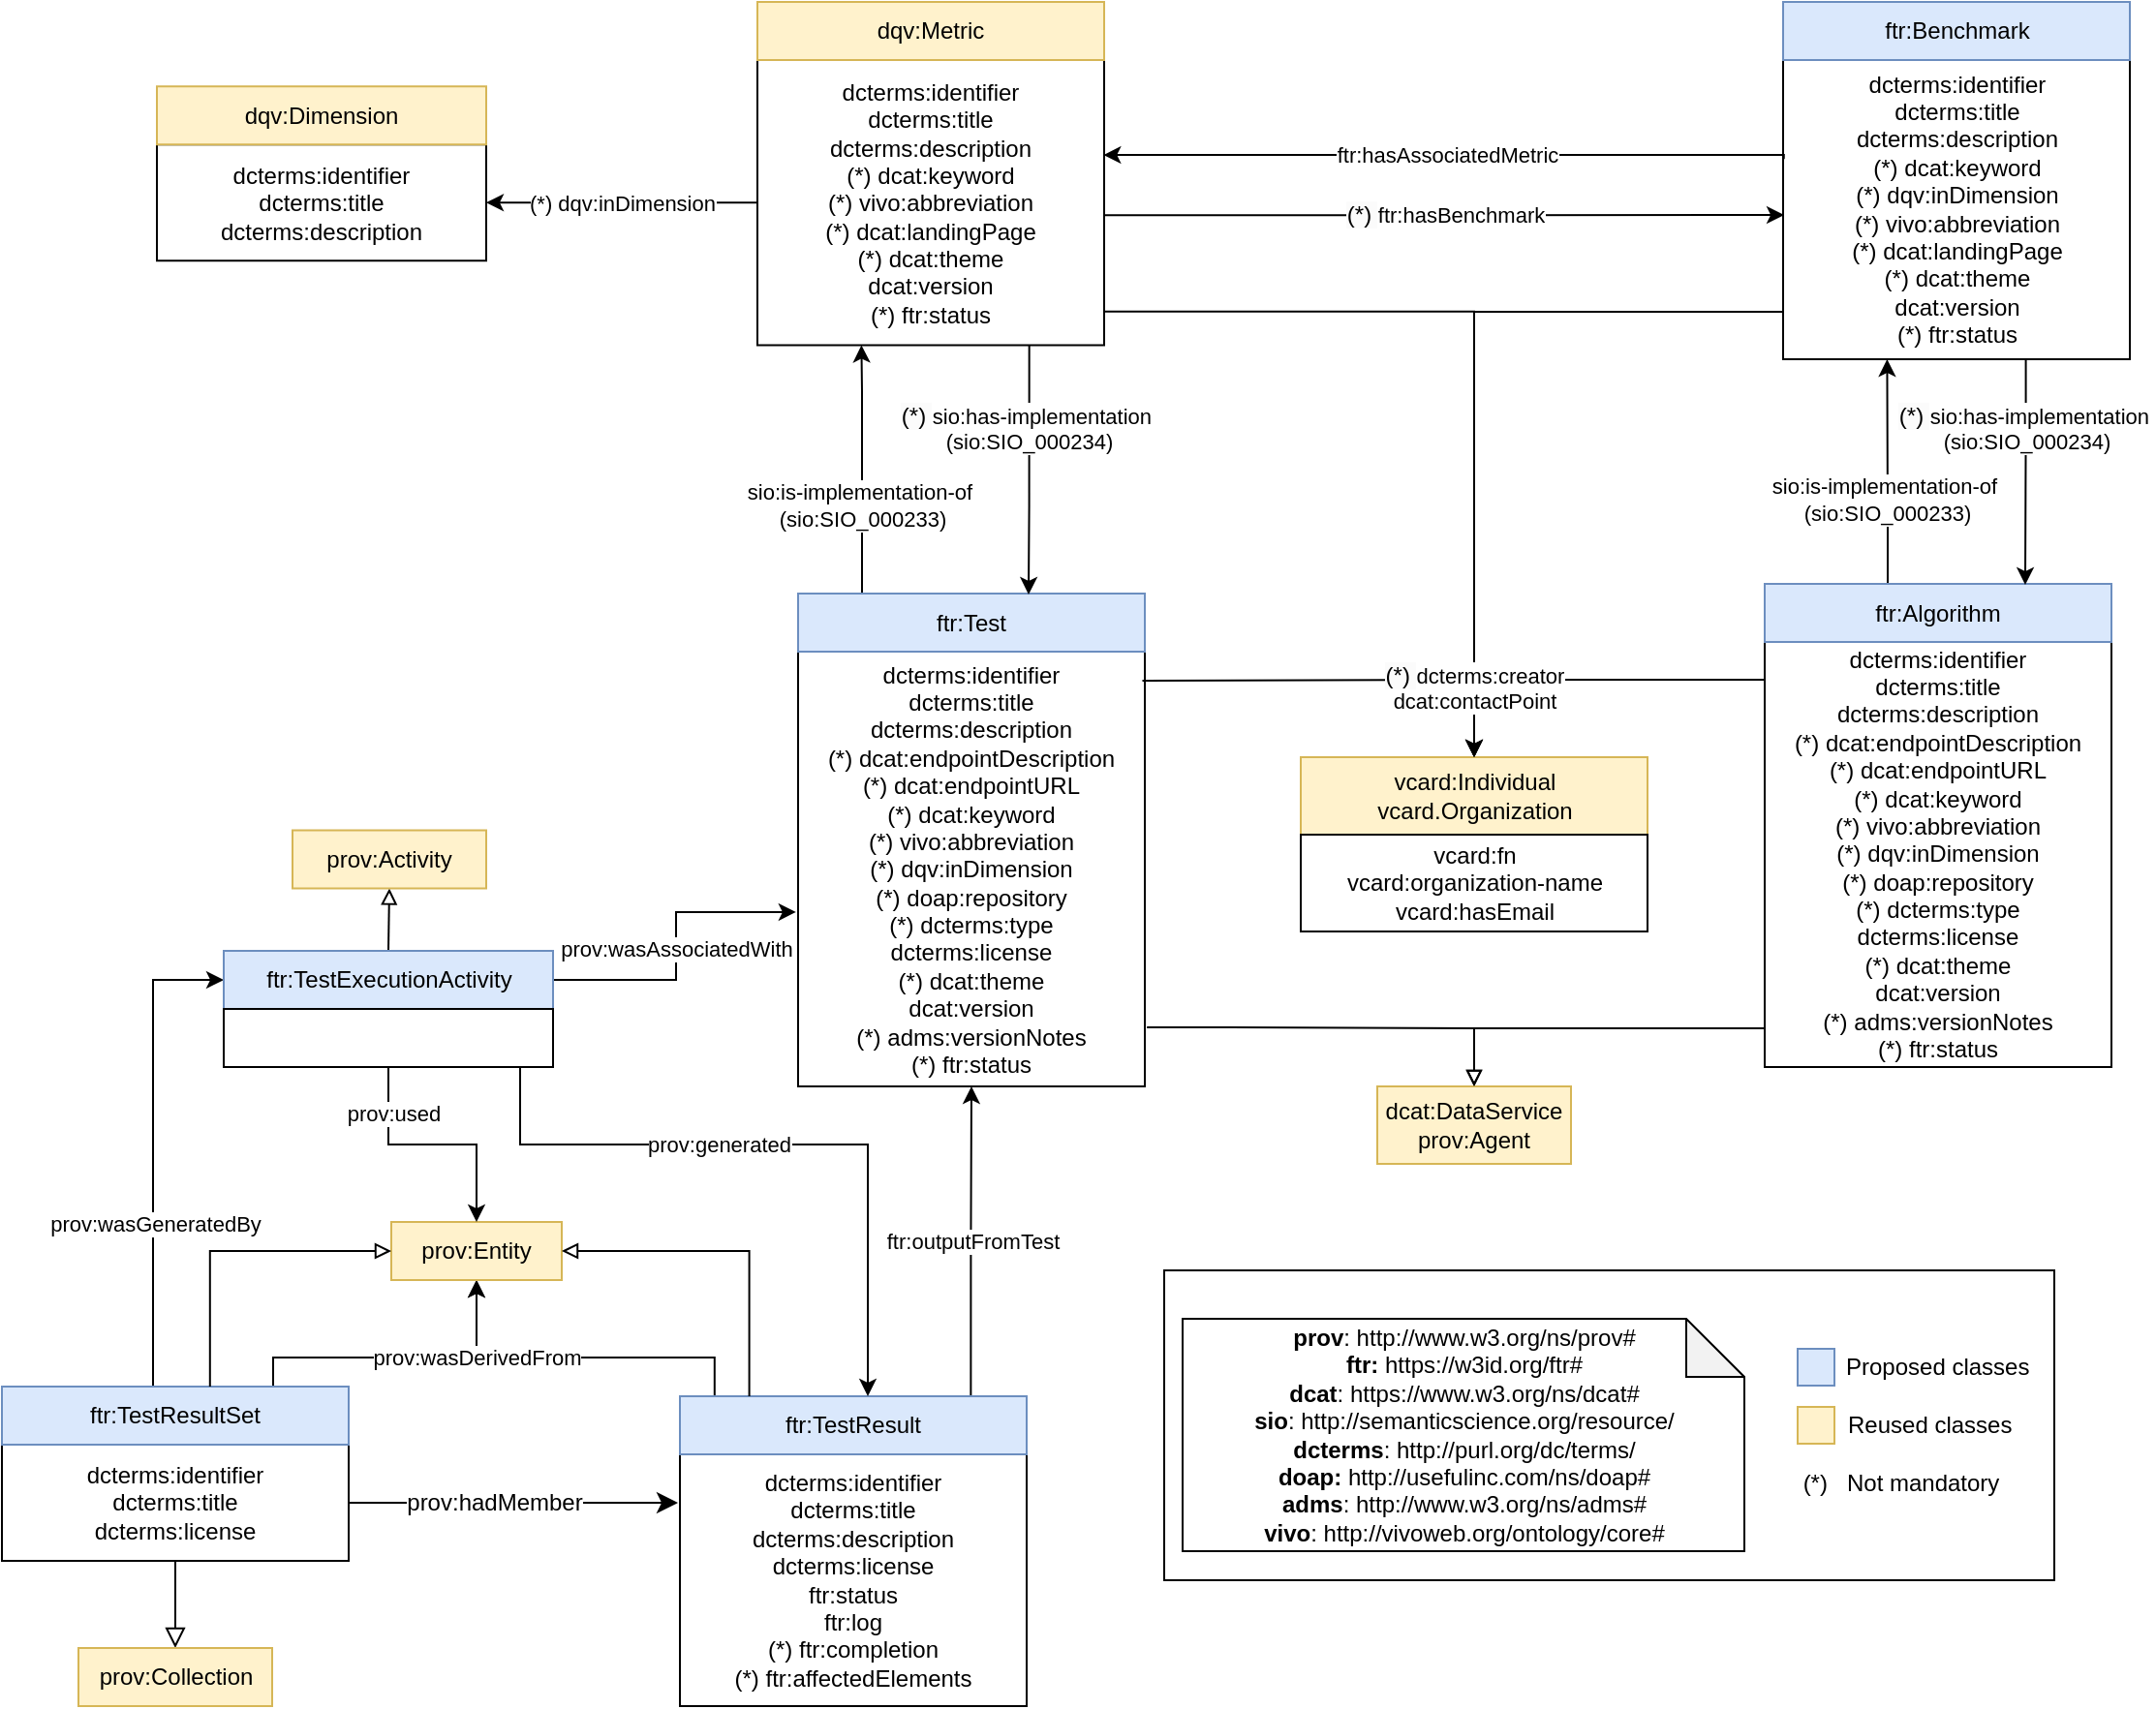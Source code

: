 <mxfile version="26.0.6" pages="2">
  <diagram id="EMfAbqqZKWI0kDw0vO57" name="v8">
    <mxGraphModel dx="1235" dy="1810" grid="1" gridSize="10" guides="1" tooltips="1" connect="1" arrows="1" fold="1" page="1" pageScale="1" pageWidth="827" pageHeight="1169" math="0" shadow="0">
      <root>
        <mxCell id="0" />
        <mxCell id="1" parent="0" />
        <mxCell id="Yi2zr5Vyh4pYzkWV7ahC-1" value="" style="endArrow=block;html=1;fontColor=#000099;exitX=0.5;exitY=1;exitDx=0;exitDy=0;endFill=0;entryX=0.5;entryY=0;entryDx=0;entryDy=0;endSize=8;arcSize=0;rounded=0;" parent="1" source="Yi2zr5Vyh4pYzkWV7ahC-6" target="Yi2zr5Vyh4pYzkWV7ahC-2" edge="1">
          <mxGeometry width="50" height="50" relative="1" as="geometry">
            <mxPoint x="295" y="565" as="sourcePoint" />
            <mxPoint x="453.0" y="565" as="targetPoint" />
          </mxGeometry>
        </mxCell>
        <mxCell id="Yi2zr5Vyh4pYzkWV7ahC-2" value="prov:Collection" style="rounded=0;whiteSpace=wrap;html=1;snapToPoint=1;points=[[0.1,0],[0.2,0],[0.3,0],[0.4,0],[0.5,0],[0.6,0],[0.7,0],[0.8,0],[0.9,0],[0,0.1],[0,0.3],[0,0.5],[0,0.7],[0,0.9],[0.1,1],[0.2,1],[0.3,1],[0.4,1],[0.5,1],[0.6,1],[0.7,1],[0.8,1],[0.9,1],[1,0.1],[1,0.3],[1,0.5],[1,0.7],[1,0.9]];fillColor=#fff2cc;strokeColor=#d6b656;" parent="1" vertex="1">
          <mxGeometry x="469.5" y="740" width="100" height="30" as="geometry" />
        </mxCell>
        <mxCell id="Yi2zr5Vyh4pYzkWV7ahC-3" value="" style="endArrow=classic;html=1;endSize=8;arcSize=0;rounded=0;" parent="1" source="Yi2zr5Vyh4pYzkWV7ahC-6" edge="1">
          <mxGeometry width="50" height="50" relative="1" as="geometry">
            <mxPoint x="670" y="680" as="sourcePoint" />
            <mxPoint x="779" y="665" as="targetPoint" />
          </mxGeometry>
        </mxCell>
        <mxCell id="Yi2zr5Vyh4pYzkWV7ahC-4" value="prov:hadMember" style="text;html=1;align=center;verticalAlign=middle;resizable=0;points=[];labelBackgroundColor=#ffffff;" parent="Yi2zr5Vyh4pYzkWV7ahC-3" connectable="0" vertex="1">
          <mxGeometry x="-0.127" relative="1" as="geometry">
            <mxPoint x="1" as="offset" />
          </mxGeometry>
        </mxCell>
        <mxCell id="Yi2zr5Vyh4pYzkWV7ahC-5" value="&lt;div&gt;&lt;b&gt;prov&lt;/b&gt;: http://www.w3.org/ns/prov#&lt;/div&gt;&lt;div&gt;&lt;b&gt;ftr:&lt;/b&gt; https://w3id.org/ftr#&lt;br&gt;&lt;b&gt;dcat&lt;/b&gt;: https://www.w3.org/ns/dcat#&lt;/div&gt;&lt;div&gt;&lt;b&gt;sio&lt;/b&gt;: http://semanticscience.org/resource/&lt;br&gt;&lt;/div&gt;&lt;b&gt;dcterms&lt;/b&gt;: http://purl.org/dc/terms/&lt;div&gt;&lt;b&gt;doap:&amp;nbsp;&lt;/b&gt;&lt;span style=&quot;background-color: initial;&quot;&gt;http://usefulinc.com/ns/doap#&lt;/span&gt;&lt;/div&gt;&lt;div&gt;&lt;b&gt;adms&lt;/b&gt;: http://www.w3.org/ns/adms#&lt;/div&gt;&lt;div&gt;&lt;b&gt;vivo&lt;/b&gt;:&amp;nbsp;http://vivoweb.org/ontology/core#&lt;/div&gt;" style="shape=note;whiteSpace=wrap;html=1;backgroundOutline=1;darkOpacity=0.05;" parent="1" vertex="1">
          <mxGeometry x="1039.5" y="570" width="290" height="120" as="geometry" />
        </mxCell>
        <mxCell id="Yi2zr5Vyh4pYzkWV7ahC-6" value="dcterms:identifier&lt;br&gt;dcterms:title&lt;br&gt;dcterms:license" style="rounded=0;whiteSpace=wrap;html=1;snapToPoint=1;points=[[0.1,0],[0.2,0],[0.3,0],[0.4,0],[0.5,0],[0.6,0],[0.7,0],[0.8,0],[0.9,0],[0,0.1],[0,0.3],[0,0.5],[0,0.7],[0,0.9],[0.1,1],[0.2,1],[0.3,1],[0.4,1],[0.5,1],[0.6,1],[0.7,1],[0.8,1],[0.9,1],[1,0.1],[1,0.3],[1,0.5],[1,0.7],[1,0.9]];" parent="1" vertex="1">
          <mxGeometry x="430" y="635" width="179" height="60" as="geometry" />
        </mxCell>
        <mxCell id="Yi2zr5Vyh4pYzkWV7ahC-7" value="" style="edgeStyle=orthogonalEdgeStyle;rounded=0;orthogonalLoop=1;jettySize=auto;html=1;exitX=0.8;exitY=0;exitDx=0;exitDy=0;entryX=0.5;entryY=1;entryDx=0;entryDy=0;" parent="1" source="Yi2zr5Vyh4pYzkWV7ahC-10" target="Yi2zr5Vyh4pYzkWV7ahC-19" edge="1">
          <mxGeometry relative="1" as="geometry">
            <Array as="points">
              <mxPoint x="570" y="605" />
              <mxPoint x="570" y="590" />
              <mxPoint x="675" y="590" />
            </Array>
          </mxGeometry>
        </mxCell>
        <mxCell id="Yi2zr5Vyh4pYzkWV7ahC-8" value="" style="edgeStyle=orthogonalEdgeStyle;rounded=0;orthogonalLoop=1;jettySize=auto;html=1;entryX=0;entryY=0.5;entryDx=0;entryDy=0;exitX=0.1;exitY=0;exitDx=0;exitDy=0;" parent="1" source="Yi2zr5Vyh4pYzkWV7ahC-10" target="Yi2zr5Vyh4pYzkWV7ahC-18" edge="1">
          <mxGeometry relative="1" as="geometry">
            <mxPoint x="799" y="625.143" as="targetPoint" />
            <Array as="points">
              <mxPoint x="508" y="395" />
            </Array>
          </mxGeometry>
        </mxCell>
        <mxCell id="Yi2zr5Vyh4pYzkWV7ahC-9" value="prov:wasGeneratedBy" style="edgeLabel;html=1;align=center;verticalAlign=middle;resizable=0;points=[];" parent="Yi2zr5Vyh4pYzkWV7ahC-8" connectable="0" vertex="1">
          <mxGeometry x="-0.06" y="-1" relative="1" as="geometry">
            <mxPoint as="offset" />
          </mxGeometry>
        </mxCell>
        <mxCell id="Yi2zr5Vyh4pYzkWV7ahC-10" value="ftr:TestResultSet" style="rounded=0;whiteSpace=wrap;html=1;snapToPoint=1;points=[[0.1,0],[0.2,0],[0.3,0],[0.4,0],[0.5,0],[0.6,0],[0.7,0],[0.8,0],[0.9,0],[0,0.1],[0,0.3],[0,0.5],[0,0.7],[0,0.9],[0.1,1],[0.2,1],[0.3,1],[0.4,1],[0.5,1],[0.6,1],[0.7,1],[0.8,1],[0.9,1],[1,0.1],[1,0.3],[1,0.5],[1,0.7],[1,0.9]];fillColor=#dae8fc;strokeColor=#6c8ebf;" parent="1" vertex="1">
          <mxGeometry x="430" y="605.0" width="179" height="30" as="geometry" />
        </mxCell>
        <mxCell id="Yi2zr5Vyh4pYzkWV7ahC-11" value="prov:wasDerivedFrom" style="edgeStyle=orthogonalEdgeStyle;rounded=0;orthogonalLoop=1;jettySize=auto;html=1;entryX=0.5;entryY=1;entryDx=0;entryDy=0;exitX=0.1;exitY=0;exitDx=0;exitDy=0;" parent="1" source="Yi2zr5Vyh4pYzkWV7ahC-14" target="Yi2zr5Vyh4pYzkWV7ahC-19" edge="1">
          <mxGeometry x="0.563" relative="1" as="geometry">
            <mxPoint as="offset" />
            <mxPoint x="900" y="800" as="sourcePoint" />
            <Array as="points">
              <mxPoint x="798" y="590" />
              <mxPoint x="675" y="590" />
            </Array>
          </mxGeometry>
        </mxCell>
        <mxCell id="Yi2zr5Vyh4pYzkWV7ahC-12" value="ftr:outputFromTest" style="edgeStyle=orthogonalEdgeStyle;rounded=0;orthogonalLoop=1;jettySize=auto;html=1;exitX=0.839;exitY=-0.012;exitDx=0;exitDy=0;exitPerimeter=0;" parent="1" source="Yi2zr5Vyh4pYzkWV7ahC-14" target="Yi2zr5Vyh4pYzkWV7ahC-31" edge="1">
          <mxGeometry relative="1" as="geometry">
            <Array as="points">
              <mxPoint x="930" y="530" />
              <mxPoint x="931" y="530" />
            </Array>
          </mxGeometry>
        </mxCell>
        <mxCell id="Yi2zr5Vyh4pYzkWV7ahC-13" value="dcterms:identifier&lt;br&gt;&lt;div&gt;dcterms:title&lt;br&gt;&lt;/div&gt;&lt;div&gt;dcterms:description&lt;/div&gt;&lt;div&gt;dcterms:license&lt;br&gt;&lt;/div&gt;ftr:status&lt;br&gt;ftr:log&lt;br&gt;(*)&amp;nbsp;ftr:completion&lt;br&gt;(*)&amp;nbsp;ftr:affectedElements" style="rounded=0;whiteSpace=wrap;html=1;snapToPoint=1;points=[[0.1,0],[0.2,0],[0.3,0],[0.4,0],[0.5,0],[0.6,0],[0.7,0],[0.8,0],[0.9,0],[0,0.1],[0,0.3],[0,0.5],[0,0.7],[0,0.9],[0.1,1],[0.2,1],[0.3,1],[0.4,1],[0.5,1],[0.6,1],[0.7,1],[0.8,1],[0.9,1],[1,0.1],[1,0.3],[1,0.5],[1,0.7],[1,0.9]];" parent="1" vertex="1">
          <mxGeometry x="780" y="640" width="179" height="130" as="geometry" />
        </mxCell>
        <mxCell id="Yi2zr5Vyh4pYzkWV7ahC-14" value="ftr:TestResult" style="rounded=0;whiteSpace=wrap;html=1;snapToPoint=1;points=[[0.1,0],[0.2,0],[0.3,0],[0.4,0],[0.5,0],[0.6,0],[0.7,0],[0.8,0],[0.9,0],[0,0.1],[0,0.3],[0,0.5],[0,0.7],[0,0.9],[0.1,1],[0.2,1],[0.3,1],[0.4,1],[0.5,1],[0.6,1],[0.7,1],[0.8,1],[0.9,1],[1,0.1],[1,0.3],[1,0.5],[1,0.7],[1,0.9]];fillColor=#dae8fc;strokeColor=#6c8ebf;" parent="1" vertex="1">
          <mxGeometry x="780" y="610.0" width="179" height="30" as="geometry" />
        </mxCell>
        <mxCell id="Yi2zr5Vyh4pYzkWV7ahC-15" style="edgeStyle=orthogonalEdgeStyle;rounded=0;orthogonalLoop=1;jettySize=auto;html=1;exitX=0.5;exitY=0;exitDx=0;exitDy=0;entryX=0.5;entryY=1;entryDx=0;entryDy=0;endArrow=block;endFill=0;" parent="1" source="Yi2zr5Vyh4pYzkWV7ahC-18" target="Yi2zr5Vyh4pYzkWV7ahC-20" edge="1">
          <mxGeometry relative="1" as="geometry" />
        </mxCell>
        <mxCell id="Yi2zr5Vyh4pYzkWV7ahC-16" value="prov:generated" style="edgeStyle=orthogonalEdgeStyle;rounded=0;orthogonalLoop=1;jettySize=auto;html=1;exitX=0.9;exitY=1;exitDx=0;exitDy=0;" parent="1" source="Yi2zr5Vyh4pYzkWV7ahC-23" edge="1">
          <mxGeometry x="-0.184" relative="1" as="geometry">
            <mxPoint x="877" y="610" as="targetPoint" />
            <Array as="points">
              <mxPoint x="698" y="480" />
              <mxPoint x="877" y="480" />
            </Array>
            <mxPoint as="offset" />
          </mxGeometry>
        </mxCell>
        <mxCell id="Yi2zr5Vyh4pYzkWV7ahC-17" value="prov:wasAssociatedWith" style="edgeStyle=orthogonalEdgeStyle;rounded=0;orthogonalLoop=1;jettySize=auto;html=1;exitX=1;exitY=0.5;exitDx=0;exitDy=0;entryX=-0.006;entryY=0.599;entryDx=0;entryDy=0;entryPerimeter=0;" parent="1" source="Yi2zr5Vyh4pYzkWV7ahC-18" target="Yi2zr5Vyh4pYzkWV7ahC-31" edge="1">
          <mxGeometry relative="1" as="geometry">
            <Array as="points">
              <mxPoint x="778" y="395" />
              <mxPoint x="778" y="360" />
            </Array>
          </mxGeometry>
        </mxCell>
        <mxCell id="Yi2zr5Vyh4pYzkWV7ahC-18" value="ftr:TestExecutionActivity" style="rounded=0;whiteSpace=wrap;html=1;snapToPoint=1;points=[[0.1,0],[0.2,0],[0.3,0],[0.4,0],[0.5,0],[0.6,0],[0.7,0],[0.8,0],[0.9,0],[0,0.1],[0,0.3],[0,0.5],[0,0.7],[0,0.9],[0.1,1],[0.2,1],[0.3,1],[0.4,1],[0.5,1],[0.6,1],[0.7,1],[0.8,1],[0.9,1],[1,0.1],[1,0.3],[1,0.5],[1,0.7],[1,0.9]];fillColor=#dae8fc;strokeColor=#6c8ebf;" parent="1" vertex="1">
          <mxGeometry x="544.5" y="380" width="170" height="30" as="geometry" />
        </mxCell>
        <mxCell id="Yi2zr5Vyh4pYzkWV7ahC-19" value="prov:Entity" style="rounded=0;whiteSpace=wrap;html=1;snapToPoint=1;points=[[0.1,0],[0.2,0],[0.3,0],[0.4,0],[0.5,0],[0.6,0],[0.7,0],[0.8,0],[0.9,0],[0,0.1],[0,0.3],[0,0.5],[0,0.7],[0,0.9],[0.1,1],[0.2,1],[0.3,1],[0.4,1],[0.5,1],[0.6,1],[0.7,1],[0.8,1],[0.9,1],[1,0.1],[1,0.3],[1,0.5],[1,0.7],[1,0.9]];fillColor=#fff2cc;strokeColor=#d6b656;" parent="1" vertex="1">
          <mxGeometry x="631" y="520" width="88" height="30" as="geometry" />
        </mxCell>
        <mxCell id="Yi2zr5Vyh4pYzkWV7ahC-20" value="prov:Activity" style="rounded=0;whiteSpace=wrap;html=1;snapToPoint=1;points=[[0.1,0],[0.2,0],[0.3,0],[0.4,0],[0.5,0],[0.6,0],[0.7,0],[0.8,0],[0.9,0],[0,0.1],[0,0.3],[0,0.5],[0,0.7],[0,0.9],[0.1,1],[0.2,1],[0.3,1],[0.4,1],[0.5,1],[0.6,1],[0.7,1],[0.8,1],[0.9,1],[1,0.1],[1,0.3],[1,0.5],[1,0.7],[1,0.9]];fillColor=#fff2cc;strokeColor=#d6b656;" parent="1" vertex="1">
          <mxGeometry x="580" y="317.75" width="100" height="30" as="geometry" />
        </mxCell>
        <mxCell id="Yi2zr5Vyh4pYzkWV7ahC-21" value="" style="edgeStyle=orthogonalEdgeStyle;rounded=0;orthogonalLoop=1;jettySize=auto;html=1;" parent="1" source="Yi2zr5Vyh4pYzkWV7ahC-23" target="Yi2zr5Vyh4pYzkWV7ahC-19" edge="1">
          <mxGeometry relative="1" as="geometry" />
        </mxCell>
        <mxCell id="Yi2zr5Vyh4pYzkWV7ahC-22" value="prov:used" style="edgeLabel;html=1;align=center;verticalAlign=middle;resizable=0;points=[];" parent="Yi2zr5Vyh4pYzkWV7ahC-21" connectable="0" vertex="1">
          <mxGeometry x="-0.502" y="2" relative="1" as="geometry">
            <mxPoint y="-7" as="offset" />
          </mxGeometry>
        </mxCell>
        <mxCell id="Yi2zr5Vyh4pYzkWV7ahC-23" value="" style="rounded=0;whiteSpace=wrap;html=1;snapToPoint=1;points=[[0.1,0],[0.2,0],[0.3,0],[0.4,0],[0.5,0],[0.6,0],[0.7,0],[0.8,0],[0.9,0],[0,0.1],[0,0.3],[0,0.5],[0,0.7],[0,0.9],[0.1,1],[0.2,1],[0.3,1],[0.4,1],[0.5,1],[0.6,1],[0.7,1],[0.8,1],[0.9,1],[1,0.1],[1,0.3],[1,0.5],[1,0.7],[1,0.9]];" parent="1" vertex="1">
          <mxGeometry x="544.5" y="410" width="170" height="30" as="geometry" />
        </mxCell>
        <mxCell id="Yi2zr5Vyh4pYzkWV7ahC-24" value="" style="whiteSpace=wrap;html=1;aspect=fixed;fillColor=#dae8fc;strokeColor=#6c8ebf;" parent="1" vertex="1">
          <mxGeometry x="1357" y="585.5" width="19" height="19" as="geometry" />
        </mxCell>
        <mxCell id="Yi2zr5Vyh4pYzkWV7ahC-25" value="" style="whiteSpace=wrap;html=1;aspect=fixed;fillColor=#fff2cc;strokeColor=#d6b656;" parent="1" vertex="1">
          <mxGeometry x="1357" y="615.5" width="19" height="19" as="geometry" />
        </mxCell>
        <mxCell id="Yi2zr5Vyh4pYzkWV7ahC-26" value="Proposed classes " style="text;html=1;align=left;verticalAlign=middle;whiteSpace=wrap;rounded=0;" parent="1" vertex="1">
          <mxGeometry x="1380" y="580" width="100" height="30" as="geometry" />
        </mxCell>
        <mxCell id="Yi2zr5Vyh4pYzkWV7ahC-27" value="Reused classes" style="text;html=1;align=left;verticalAlign=middle;whiteSpace=wrap;rounded=0;" parent="1" vertex="1">
          <mxGeometry x="1381" y="610" width="89" height="30" as="geometry" />
        </mxCell>
        <mxCell id="Yi2zr5Vyh4pYzkWV7ahC-28" value="&lt;div&gt;sio:is-implementation-of&amp;nbsp;&lt;/div&gt;&lt;div&gt;(sio:SIO_000233)&lt;/div&gt;" style="edgeStyle=orthogonalEdgeStyle;rounded=0;orthogonalLoop=1;jettySize=auto;html=1;exitX=0.2;exitY=0;exitDx=0;exitDy=0;entryX=0.3;entryY=1;entryDx=0;entryDy=0;" parent="1" source="Yi2zr5Vyh4pYzkWV7ahC-33" target="Yi2zr5Vyh4pYzkWV7ahC-38" edge="1">
          <mxGeometry x="-0.258" relative="1" as="geometry">
            <mxPoint x="1140" y="305" as="targetPoint" />
            <Array as="points">
              <mxPoint x="874" y="195" />
              <mxPoint x="874" y="91" />
            </Array>
            <mxPoint as="offset" />
          </mxGeometry>
        </mxCell>
        <mxCell id="Yi2zr5Vyh4pYzkWV7ahC-30" value="" style="edgeStyle=orthogonalEdgeStyle;rounded=0;orthogonalLoop=1;jettySize=auto;html=1;entryX=0.5;entryY=0;entryDx=0;entryDy=0;startArrow=none;startFill=0;exitX=1;exitY=0.882;exitDx=0;exitDy=0;exitPerimeter=0;" parent="1" source="Yi2zr5Vyh4pYzkWV7ahC-38" target="Yi2zr5Vyh4pYzkWV7ahC-35" edge="1">
          <mxGeometry relative="1" as="geometry">
            <mxPoint x="1000" y="-120" as="sourcePoint" />
            <mxPoint x="1220" y="50" as="targetPoint" />
            <Array as="points">
              <mxPoint x="1190" y="50" />
            </Array>
          </mxGeometry>
        </mxCell>
        <mxCell id="Yi2zr5Vyh4pYzkWV7ahC-31" value="dcterms:identifier&lt;div&gt;dcterms:title&lt;br&gt;&lt;div&gt;dcterms:description&lt;/div&gt;&lt;div&gt;&lt;span style=&quot;background-color: transparent; color: light-dark(rgb(0, 0, 0), rgb(255, 255, 255));&quot;&gt;(*)&lt;/span&gt;&lt;span style=&quot;background-color: transparent; color: light-dark(rgb(0, 0, 0), rgb(255, 255, 255));&quot;&gt;&amp;nbsp;&lt;/span&gt;&lt;span style=&quot;font-family: Arial; background-color: initial;&quot;&gt;dcat:endpointDescription&lt;/span&gt;&lt;br&gt;&lt;/div&gt;&lt;div&gt;&lt;span style=&quot;font-size: 12px; color: rgb(0, 0, 0); font-weight: normal; text-decoration: none; font-family: Arial; font-style: normal; text-decoration-skip-ink: none;&quot;&gt;&lt;span style=&quot;background-color: transparent; color: light-dark(rgb(0, 0, 0), rgb(255, 255, 255)); font-family: Helvetica;&quot;&gt;(*)&lt;/span&gt;&lt;span style=&quot;background-color: transparent; color: light-dark(rgb(0, 0, 0), rgb(255, 255, 255)); font-family: Helvetica;&quot;&gt;&amp;nbsp;&lt;/span&gt;dcat&lt;/span&gt;&lt;span style=&quot;font-size: 12px; color: rgb(0, 0, 0); font-weight: normal; text-decoration: none; font-family: Arial; font-style: normal; text-decoration-skip-ink: none;&quot;&gt;:endpointURL&lt;/span&gt;&lt;/div&gt;&lt;div&gt;&lt;span style=&quot;font-size: 12px; color: rgb(0, 0, 0); font-weight: normal; text-decoration: none; font-family: Arial; font-style: normal; text-decoration-skip-ink: none;&quot;&gt;&lt;span style=&quot;background-color: transparent; color: light-dark(rgb(0, 0, 0), rgb(255, 255, 255)); font-family: Helvetica;&quot;&gt;(*)&lt;/span&gt;&lt;span style=&quot;background-color: transparent; color: light-dark(rgb(0, 0, 0), rgb(255, 255, 255)); font-family: Helvetica;&quot;&gt;&amp;nbsp;&lt;/span&gt;dcat:keyword&lt;br&gt;&lt;/span&gt;&lt;/div&gt;&lt;div&gt;&lt;span style=&quot;font-size: 12px; color: rgb(0, 0, 0); font-weight: normal; text-decoration: none; font-family: Arial; font-style: normal; text-decoration-skip-ink: none;&quot;&gt;&lt;div style=&quot;font-family: Helvetica;&quot;&gt;&lt;span style=&quot;color: light-dark(rgb(0, 0, 0), rgb(237, 237, 237)); background-color: transparent;&quot;&gt;(*)&lt;/span&gt;&lt;span style=&quot;color: light-dark(rgb(0, 0, 0), rgb(237, 237, 237)); background-color: transparent;&quot;&gt;&amp;nbsp;&lt;/span&gt;vivo:abbreviation&lt;/div&gt;&lt;/span&gt;&lt;/div&gt;&lt;div&gt;&lt;span style=&quot;font-size: 12px; color: rgb(0, 0, 0); font-weight: normal; text-decoration: none; font-family: Arial; font-style: normal; text-decoration-skip-ink: none;&quot;&gt;&lt;div style=&quot;font-family: Helvetica;&quot;&gt;&lt;span style=&quot;color: light-dark(rgb(0, 0, 0), rgb(237, 237, 237)); background-color: transparent;&quot;&gt;(*)&lt;/span&gt;&lt;span style=&quot;color: light-dark(rgb(0, 0, 0), rgb(237, 237, 237)); background-color: transparent;&quot;&gt;&amp;nbsp;&lt;/span&gt;dqv:inDimension&lt;/div&gt;&lt;/span&gt;&lt;/div&gt;&lt;div&gt;&lt;span style=&quot;background-color: transparent; color: light-dark(rgb(0, 0, 0), rgb(255, 255, 255));&quot;&gt;(*)&lt;/span&gt;&lt;span style=&quot;background-color: transparent; color: light-dark(rgb(0, 0, 0), rgb(255, 255, 255));&quot;&gt;&amp;nbsp;&lt;/span&gt;&lt;span style=&quot;font-family: Arial; background-color: initial;&quot;&gt;doap:repository&lt;/span&gt;&lt;br&gt;&lt;/div&gt;&lt;div&gt;&lt;span style=&quot;text-decoration-skip-ink: none;&quot;&gt;&lt;span style=&quot;background-color: transparent; color: light-dark(rgb(0, 0, 0), rgb(255, 255, 255));&quot;&gt;(*)&lt;/span&gt;&lt;span style=&quot;background-color: transparent; color: light-dark(rgb(0, 0, 0), rgb(255, 255, 255));&quot;&gt;&amp;nbsp;&lt;/span&gt;&lt;font face=&quot;Arial&quot;&gt;dcterms:type&lt;/font&gt;&lt;br&gt;&lt;/span&gt;&lt;/div&gt;&lt;div&gt;&lt;span style=&quot;text-decoration-skip-ink: none;&quot;&gt;&lt;font face=&quot;Arial&quot;&gt;dcterms:license&lt;/font&gt;&lt;br&gt;&lt;/span&gt;&lt;/div&gt;&lt;div&gt;&lt;span style=&quot;text-decoration-skip-ink: none;&quot;&gt;&lt;span style=&quot;background-color: transparent; color: light-dark(rgb(0, 0, 0), rgb(255, 255, 255));&quot;&gt;(*)&lt;/span&gt;&lt;span style=&quot;background-color: transparent; color: light-dark(rgb(0, 0, 0), rgb(255, 255, 255));&quot;&gt;&amp;nbsp;&lt;/span&gt;&lt;font face=&quot;Arial&quot;&gt;dcat:theme&lt;/font&gt;&lt;br&gt;&lt;/span&gt;&lt;/div&gt;&lt;div&gt;&lt;span style=&quot;text-decoration-skip-ink: none;&quot;&gt;&lt;div&gt;&lt;span style=&quot;font-family: Arial; text-decoration-skip-ink: none;&quot;&gt;dcat:version&lt;/span&gt;&lt;/div&gt;&lt;/span&gt;&lt;/div&gt;&lt;div&gt;&lt;span style=&quot;text-decoration-skip-ink: none;&quot;&gt;&lt;span style=&quot;background-color: transparent; color: light-dark(rgb(0, 0, 0), rgb(255, 255, 255));&quot;&gt;(*)&lt;/span&gt;&lt;span style=&quot;background-color: transparent; color: light-dark(rgb(0, 0, 0), rgb(255, 255, 255));&quot;&gt;&amp;nbsp;&lt;/span&gt;&lt;font face=&quot;Arial&quot;&gt;adms:versionNotes&lt;/font&gt;&lt;br&gt;&lt;/span&gt;&lt;/div&gt;&lt;/div&gt;&lt;div&gt;&lt;span style=&quot;text-decoration-skip-ink: none;&quot;&gt;&lt;span style=&quot;background-color: transparent; color: light-dark(rgb(0, 0, 0), rgb(255, 255, 255));&quot;&gt;(*)&lt;/span&gt;&lt;span style=&quot;background-color: transparent; color: light-dark(rgb(0, 0, 0), rgb(255, 255, 255));&quot;&gt;&amp;nbsp;&lt;/span&gt;&lt;font face=&quot;Arial&quot;&gt;ftr:status&lt;/font&gt;&lt;/span&gt;&lt;/div&gt;" style="rounded=0;whiteSpace=wrap;html=1;snapToPoint=1;points=[[0.1,0],[0.2,0],[0.3,0],[0.4,0],[0.5,0],[0.6,0],[0.7,0],[0.8,0],[0.9,0],[0,0.1],[0,0.3],[0,0.5],[0,0.7],[0,0.9],[0.1,1],[0.2,1],[0.3,1],[0.4,1],[0.5,1],[0.6,1],[0.7,1],[0.8,1],[0.9,1],[1,0.1],[1,0.3],[1,0.5],[1,0.7],[1,0.9]];" parent="1" vertex="1">
          <mxGeometry x="841" y="225.5" width="179" height="224.5" as="geometry" />
        </mxCell>
        <mxCell id="Yi2zr5Vyh4pYzkWV7ahC-32" style="edgeStyle=orthogonalEdgeStyle;rounded=0;orthogonalLoop=1;jettySize=auto;html=1;exitX=1.006;exitY=0.864;exitDx=0;exitDy=0;endArrow=block;endFill=0;exitPerimeter=0;" parent="1" source="Yi2zr5Vyh4pYzkWV7ahC-31" target="Yi2zr5Vyh4pYzkWV7ahC-34" edge="1">
          <mxGeometry relative="1" as="geometry">
            <Array as="points">
              <mxPoint x="1050" y="419" />
              <mxPoint x="1210" y="420" />
            </Array>
          </mxGeometry>
        </mxCell>
        <mxCell id="Yi2zr5Vyh4pYzkWV7ahC-33" value="ftr:Test" style="rounded=0;whiteSpace=wrap;html=1;snapToPoint=1;points=[[0.1,0],[0.2,0],[0.3,0],[0.4,0],[0.5,0],[0.6,0],[0.7,0],[0.8,0],[0.9,0],[0,0.1],[0,0.3],[0,0.5],[0,0.7],[0,0.9],[0.1,1],[0.2,1],[0.3,1],[0.4,1],[0.5,1],[0.6,1],[0.7,1],[0.8,1],[0.9,1],[1,0.1],[1,0.3],[1,0.5],[1,0.7],[1,0.9]];fillColor=#dae8fc;strokeColor=#6c8ebf;" parent="1" vertex="1">
          <mxGeometry x="841" y="195.5" width="179" height="30" as="geometry" />
        </mxCell>
        <mxCell id="Yi2zr5Vyh4pYzkWV7ahC-34" value="&lt;div&gt;dcat:DataService&lt;/div&gt;&lt;div&gt;prov:Agent&lt;/div&gt;" style="rounded=0;whiteSpace=wrap;html=1;snapToPoint=1;points=[[0.1,0],[0.2,0],[0.3,0],[0.4,0],[0.5,0],[0.6,0],[0.7,0],[0.8,0],[0.9,0],[0,0.1],[0,0.3],[0,0.5],[0,0.7],[0,0.9],[0.1,1],[0.2,1],[0.3,1],[0.4,1],[0.5,1],[0.6,1],[0.7,1],[0.8,1],[0.9,1],[1,0.1],[1,0.3],[1,0.5],[1,0.7],[1,0.9]];fillColor=#fff2cc;strokeColor=#d6b656;" parent="1" vertex="1">
          <mxGeometry x="1140" y="450" width="100" height="40" as="geometry" />
        </mxCell>
        <mxCell id="Yi2zr5Vyh4pYzkWV7ahC-35" value="vcard:Individual&lt;div&gt;vcard.Organization&lt;/div&gt;" style="rounded=0;whiteSpace=wrap;html=1;snapToPoint=1;points=[[0.1,0],[0.2,0],[0.3,0],[0.4,0],[0.5,0],[0.6,0],[0.7,0],[0.8,0],[0.9,0],[0,0.1],[0,0.3],[0,0.5],[0,0.7],[0,0.9],[0.1,1],[0.2,1],[0.3,1],[0.4,1],[0.5,1],[0.6,1],[0.7,1],[0.8,1],[0.9,1],[1,0.1],[1,0.3],[1,0.5],[1,0.7],[1,0.9]];fillColor=#fff2cc;strokeColor=#d6b656;" parent="1" vertex="1">
          <mxGeometry x="1100.5" y="280" width="179" height="40" as="geometry" />
        </mxCell>
        <mxCell id="Yi2zr5Vyh4pYzkWV7ahC-36" value="&lt;div style=&quot;forced-color-adjust: none; color: rgb(0, 0, 0); font-family: Helvetica; font-size: 11px; font-style: normal; font-variant-ligatures: normal; font-variant-caps: normal; font-weight: 400; letter-spacing: normal; orphans: 2; text-align: center; text-indent: 0px; text-transform: none; widows: 2; word-spacing: 0px; -webkit-text-stroke-width: 0px; white-space: nowrap; text-decoration-thickness: initial; text-decoration-style: initial; text-decoration-color: initial;&quot;&gt;&lt;span style=&quot;background-color: rgb(251, 251, 251); font-size: 12px; text-wrap-mode: wrap; color: light-dark(rgb(0, 0, 0), rgb(255, 255, 255));&quot;&gt;(*)&lt;/span&gt;&lt;span style=&quot;background-color: rgb(251, 251, 251); font-size: 12px; text-wrap-mode: wrap; color: light-dark(rgb(0, 0, 0), rgb(255, 255, 255));&quot;&gt;&amp;nbsp;&lt;/span&gt;sio:has-implementation&amp;nbsp;&lt;/div&gt;&lt;div style=&quot;forced-color-adjust: none; color: rgb(0, 0, 0); font-family: Helvetica; font-size: 11px; font-style: normal; font-variant-ligatures: normal; font-variant-caps: normal; font-weight: 400; letter-spacing: normal; orphans: 2; text-align: center; text-indent: 0px; text-transform: none; widows: 2; word-spacing: 0px; -webkit-text-stroke-width: 0px; white-space: nowrap; text-decoration-thickness: initial; text-decoration-style: initial; text-decoration-color: initial;&quot;&gt;(sio:SIO_000234)&lt;/div&gt;" style="edgeStyle=orthogonalEdgeStyle;rounded=0;orthogonalLoop=1;jettySize=auto;html=1;exitX=0.784;exitY=0.998;exitDx=0;exitDy=0;exitPerimeter=0;startArrow=none;startFill=0;" parent="1" source="Yi2zr5Vyh4pYzkWV7ahC-38" edge="1">
          <mxGeometry x="-0.333" relative="1" as="geometry">
            <mxPoint x="960" y="196" as="targetPoint" />
            <Array as="points">
              <mxPoint x="960" y="150" />
              <mxPoint x="960" y="196" />
            </Array>
            <mxPoint as="offset" />
          </mxGeometry>
        </mxCell>
        <mxCell id="PQap1CfEJfsq2cHIEoWg-3" value="&lt;span style=&quot;text-decoration-skip-ink: none;&quot;&gt;&lt;span style=&quot;background-color: transparent; color: light-dark(rgb(0, 0, 0), rgb(255, 255, 255));&quot;&gt;(*)&lt;/span&gt;&lt;span style=&quot;background-color: transparent; color: light-dark(rgb(0, 0, 0), rgb(255, 255, 255));&quot;&gt;&amp;nbsp;&lt;/span&gt;dqv:inDimension&lt;/span&gt;" style="edgeStyle=orthogonalEdgeStyle;rounded=0;orthogonalLoop=1;jettySize=auto;html=1;exitX=0;exitY=0.5;exitDx=0;exitDy=0;entryX=1;entryY=0.5;entryDx=0;entryDy=0;" edge="1" parent="1" source="Yi2zr5Vyh4pYzkWV7ahC-38" target="PQap1CfEJfsq2cHIEoWg-1">
          <mxGeometry relative="1" as="geometry" />
        </mxCell>
        <mxCell id="Yi2zr5Vyh4pYzkWV7ahC-38" value="&lt;span style=&quot;text-decoration-skip-ink: none;&quot;&gt;&lt;div&gt;dcterms:identifier&lt;/div&gt;&lt;div&gt;&lt;span style=&quot;background-color: initial;&quot;&gt;dcterms:title&lt;/span&gt;&lt;br&gt;&lt;/div&gt;&lt;div&gt;dcterms:description&lt;/div&gt;&lt;div&gt;&lt;span style=&quot;background-color: transparent; color: light-dark(rgb(0, 0, 0), rgb(255, 255, 255));&quot;&gt;(*)&lt;/span&gt;&lt;span style=&quot;background-color: transparent; color: light-dark(rgb(0, 0, 0), rgb(255, 255, 255));&quot;&gt;&amp;nbsp;&lt;/span&gt;dcat:keyword&lt;/div&gt;&lt;div&gt;&lt;span style=&quot;background-color: transparent; color: light-dark(rgb(0, 0, 0), rgb(255, 255, 255));&quot;&gt;(*)&lt;/span&gt;&lt;span style=&quot;background-color: transparent; color: light-dark(rgb(0, 0, 0), rgb(255, 255, 255));&quot;&gt;&amp;nbsp;&lt;/span&gt;vivo:abbreviation&lt;/div&gt;&lt;div&gt;&lt;span style=&quot;background-color: transparent; color: light-dark(rgb(0, 0, 0), rgb(255, 255, 255));&quot;&gt;(*)&lt;/span&gt;&lt;span style=&quot;background-color: transparent; color: light-dark(rgb(0, 0, 0), rgb(255, 255, 255));&quot;&gt;&amp;nbsp;&lt;/span&gt;dcat:landingPage&lt;/div&gt;&lt;div&gt;&lt;div&gt;&lt;span style=&quot;background-color: transparent; color: light-dark(rgb(0, 0, 0), rgb(255, 255, 255));&quot;&gt;(*)&lt;/span&gt;&lt;span style=&quot;background-color: transparent; color: light-dark(rgb(0, 0, 0), rgb(255, 255, 255));&quot;&gt;&amp;nbsp;&lt;/span&gt;dcat:theme&lt;/div&gt;&lt;div&gt;dcat:version&lt;/div&gt;&lt;div&gt;&lt;span style=&quot;background-color: transparent; color: light-dark(rgb(0, 0, 0), rgb(255, 255, 255));&quot;&gt;(*)&lt;/span&gt;&lt;span style=&quot;background-color: transparent; color: light-dark(rgb(0, 0, 0), rgb(255, 255, 255));&quot;&gt;&amp;nbsp;&lt;/span&gt;ftr:status&lt;/div&gt;&lt;/div&gt;&lt;/span&gt;" style="rounded=0;whiteSpace=wrap;html=1;snapToPoint=1;points=[[0.1,0],[0.2,0],[0.3,0],[0.4,0],[0.5,0],[0.6,0],[0.7,0],[0.8,0],[0.9,0],[0,0.1],[0,0.3],[0,0.5],[0,0.7],[0,0.9],[0.1,1],[0.2,1],[0.3,1],[0.4,1],[0.5,1],[0.6,1],[0.7,1],[0.8,1],[0.9,1],[1,0.1],[1,0.3],[1,0.5],[1,0.7],[1,0.9]];" parent="1" vertex="1">
          <mxGeometry x="820" y="-80" width="179" height="147.25" as="geometry" />
        </mxCell>
        <mxCell id="Yi2zr5Vyh4pYzkWV7ahC-39" value="dqv:Metric" style="rounded=0;whiteSpace=wrap;html=1;snapToPoint=1;points=[[0.1,0],[0.2,0],[0.3,0],[0.4,0],[0.5,0],[0.6,0],[0.7,0],[0.8,0],[0.9,0],[0,0.1],[0,0.3],[0,0.5],[0,0.7],[0,0.9],[0.1,1],[0.2,1],[0.3,1],[0.4,1],[0.5,1],[0.6,1],[0.7,1],[0.8,1],[0.9,1],[1,0.1],[1,0.3],[1,0.5],[1,0.7],[1,0.9]];fillColor=#fff2cc;strokeColor=#d6b656;" parent="1" vertex="1">
          <mxGeometry x="820" y="-110.0" width="179" height="30" as="geometry" />
        </mxCell>
        <mxCell id="Yi2zr5Vyh4pYzkWV7ahC-40" value="&lt;span style=&quot;text-decoration-skip-ink: none;&quot;&gt;&lt;div&gt;dcterms:identifier&lt;/div&gt;&lt;div&gt;&lt;span style=&quot;background-color: initial;&quot;&gt;dcterms:title&lt;/span&gt;&lt;br&gt;&lt;/div&gt;&lt;div&gt;dcterms:description&lt;/div&gt;&lt;div&gt;&lt;span style=&quot;background-color: transparent; color: light-dark(rgb(0, 0, 0), rgb(255, 255, 255));&quot;&gt;(*)&lt;/span&gt;&lt;span style=&quot;background-color: transparent; color: light-dark(rgb(0, 0, 0), rgb(255, 255, 255));&quot;&gt;&amp;nbsp;&lt;/span&gt;dcat:keyword&lt;/div&gt;&lt;div&gt;&lt;span style=&quot;background-color: transparent; color: light-dark(rgb(0, 0, 0), rgb(255, 255, 255));&quot;&gt;(*)&lt;/span&gt;&lt;span style=&quot;background-color: transparent; color: light-dark(rgb(0, 0, 0), rgb(255, 255, 255));&quot;&gt;&amp;nbsp;&lt;/span&gt;dqv:inDimension&lt;/div&gt;&lt;div&gt;&lt;span style=&quot;background-color: transparent; color: light-dark(rgb(0, 0, 0), rgb(255, 255, 255));&quot;&gt;(*)&lt;/span&gt;&lt;span style=&quot;background-color: transparent; color: light-dark(rgb(0, 0, 0), rgb(255, 255, 255));&quot;&gt;&amp;nbsp;&lt;/span&gt;vivo:abbreviation&lt;/div&gt;&lt;div&gt;&lt;span style=&quot;background-color: transparent; color: light-dark(rgb(0, 0, 0), rgb(255, 255, 255));&quot;&gt;(*)&lt;/span&gt;&lt;span style=&quot;background-color: transparent; color: light-dark(rgb(0, 0, 0), rgb(255, 255, 255));&quot;&gt;&amp;nbsp;&lt;/span&gt;dcat:landingPage&lt;/div&gt;&lt;div&gt;&lt;span style=&quot;background-color: transparent; color: light-dark(rgb(0, 0, 0), rgb(255, 255, 255));&quot;&gt;(*)&lt;/span&gt;&lt;span style=&quot;background-color: transparent; color: light-dark(rgb(0, 0, 0), rgb(255, 255, 255));&quot;&gt;&amp;nbsp;&lt;/span&gt;dcat:theme&lt;/div&gt;&lt;div&gt;dcat:version&lt;/div&gt;&lt;div&gt;&lt;span style=&quot;background-color: transparent; color: light-dark(rgb(0, 0, 0), rgb(255, 255, 255));&quot;&gt;(*)&lt;/span&gt;&lt;span style=&quot;background-color: transparent; color: light-dark(rgb(0, 0, 0), rgb(255, 255, 255));&quot;&gt;&amp;nbsp;&lt;/span&gt;ftr:status&lt;/div&gt;&lt;/span&gt;" style="rounded=0;whiteSpace=wrap;html=1;snapToPoint=1;points=[[0.1,0],[0.2,0],[0.3,0],[0.4,0],[0.5,0],[0.6,0],[0.7,0],[0.8,0],[0.9,0],[0,0.1],[0,0.3],[0,0.5],[0,0.7],[0,0.9],[0.1,1],[0.2,1],[0.3,1],[0.4,1],[0.5,1],[0.6,1],[0.7,1],[0.8,1],[0.9,1],[1,0.1],[1,0.3],[1,0.5],[1,0.7],[1,0.9]];" parent="1" vertex="1">
          <mxGeometry x="1349.5" y="-80" width="179" height="154.5" as="geometry" />
        </mxCell>
        <mxCell id="Yi2zr5Vyh4pYzkWV7ahC-41" value="ftr:Benchmark" style="rounded=0;whiteSpace=wrap;html=1;snapToPoint=1;points=[[0.1,0],[0.2,0],[0.3,0],[0.4,0],[0.5,0],[0.6,0],[0.7,0],[0.8,0],[0.9,0],[0,0.1],[0,0.3],[0,0.5],[0,0.7],[0,0.9],[0.1,1],[0.2,1],[0.3,1],[0.4,1],[0.5,1],[0.6,1],[0.7,1],[0.8,1],[0.9,1],[1,0.1],[1,0.3],[1,0.5],[1,0.7],[1,0.9]];fillColor=#dae8fc;strokeColor=#6c8ebf;" parent="1" vertex="1">
          <mxGeometry x="1349.5" y="-110.0" width="179" height="30" as="geometry" />
        </mxCell>
        <mxCell id="Yi2zr5Vyh4pYzkWV7ahC-42" value="vcard:fn&lt;br&gt;vcard:organization-name&lt;br&gt;vcard:hasEmail" style="rounded=0;whiteSpace=wrap;html=1;snapToPoint=1;points=[[0.1,0],[0.2,0],[0.3,0],[0.4,0],[0.5,0],[0.6,0],[0.7,0],[0.8,0],[0.9,0],[0,0.1],[0,0.3],[0,0.5],[0,0.7],[0,0.9],[0.1,1],[0.2,1],[0.3,1],[0.4,1],[0.5,1],[0.6,1],[0.7,1],[0.8,1],[0.9,1],[1,0.1],[1,0.3],[1,0.5],[1,0.7],[1,0.9]];" parent="1" vertex="1">
          <mxGeometry x="1100.5" y="320" width="179" height="50" as="geometry" />
        </mxCell>
        <mxCell id="Yi2zr5Vyh4pYzkWV7ahC-43" value="" style="rounded=0;whiteSpace=wrap;html=1;fillColor=none;" parent="1" vertex="1">
          <mxGeometry x="1030" y="545" width="459.5" height="160" as="geometry" />
        </mxCell>
        <mxCell id="Yi2zr5Vyh4pYzkWV7ahC-45" value="dcterms:identifier&lt;br&gt;&lt;div&gt;dcterms:title&lt;br&gt;&lt;div&gt;dcterms:description&lt;/div&gt;&lt;div&gt;&lt;span style=&quot;background-color: transparent; color: light-dark(rgb(0, 0, 0), rgb(255, 255, 255));&quot;&gt;(*)&lt;/span&gt;&lt;span style=&quot;background-color: transparent; color: light-dark(rgb(0, 0, 0), rgb(255, 255, 255));&quot;&gt;&amp;nbsp;&lt;/span&gt;&lt;span style=&quot;font-family: Arial; background-color: initial;&quot;&gt;dcat:endpointDescription&lt;/span&gt;&lt;br&gt;&lt;/div&gt;&lt;div&gt;&lt;span style=&quot;font-size: 12px; color: rgb(0, 0, 0); font-weight: normal; text-decoration: none; font-family: Arial; font-style: normal; text-decoration-skip-ink: none;&quot;&gt;&lt;span style=&quot;background-color: transparent; color: light-dark(rgb(0, 0, 0), rgb(255, 255, 255)); font-family: Helvetica;&quot;&gt;(*)&lt;/span&gt;&lt;span style=&quot;background-color: transparent; color: light-dark(rgb(0, 0, 0), rgb(255, 255, 255)); font-family: Helvetica;&quot;&gt;&amp;nbsp;&lt;/span&gt;dcat&lt;/span&gt;&lt;span style=&quot;font-size: 12px; color: rgb(0, 0, 0); font-weight: normal; text-decoration: none; font-family: Arial; font-style: normal; text-decoration-skip-ink: none;&quot;&gt;:endpointURL&lt;/span&gt;&lt;/div&gt;&lt;div&gt;&lt;span style=&quot;font-size: 12px; color: rgb(0, 0, 0); font-weight: normal; text-decoration: none; font-family: Arial; font-style: normal; text-decoration-skip-ink: none;&quot;&gt;&lt;span style=&quot;background-color: transparent; color: light-dark(rgb(0, 0, 0), rgb(255, 255, 255)); font-family: Helvetica;&quot;&gt;(*)&lt;/span&gt;&lt;span style=&quot;background-color: transparent; color: light-dark(rgb(0, 0, 0), rgb(255, 255, 255)); font-family: Helvetica;&quot;&gt;&amp;nbsp;&lt;/span&gt;dcat:keyword&lt;br&gt;&lt;/span&gt;&lt;/div&gt;&lt;div&gt;&lt;span style=&quot;font-size: 12px; color: rgb(0, 0, 0); font-weight: normal; text-decoration: none; font-family: Arial; font-style: normal; text-decoration-skip-ink: none;&quot;&gt;&lt;div style=&quot;font-family: Helvetica;&quot;&gt;&lt;span style=&quot;color: light-dark(rgb(0, 0, 0), rgb(237, 237, 237)); background-color: transparent;&quot;&gt;(*)&lt;/span&gt;&lt;span style=&quot;color: light-dark(rgb(0, 0, 0), rgb(237, 237, 237)); background-color: transparent;&quot;&gt;&amp;nbsp;&lt;/span&gt;vivo:abbreviation&lt;/div&gt;&lt;/span&gt;&lt;/div&gt;&lt;div&gt;&lt;span style=&quot;font-size: 12px; color: rgb(0, 0, 0); font-weight: normal; text-decoration: none; font-family: Arial; font-style: normal; text-decoration-skip-ink: none;&quot;&gt;&lt;div style=&quot;font-family: Helvetica;&quot;&gt;&lt;span style=&quot;color: light-dark(rgb(0, 0, 0), rgb(237, 237, 237)); background-color: transparent;&quot;&gt;(*)&lt;/span&gt;&lt;span style=&quot;color: light-dark(rgb(0, 0, 0), rgb(237, 237, 237)); background-color: transparent;&quot;&gt;&amp;nbsp;&lt;/span&gt;dqv:inDimension&lt;/div&gt;&lt;/span&gt;&lt;/div&gt;&lt;div&gt;&lt;span style=&quot;background-color: transparent; color: light-dark(rgb(0, 0, 0), rgb(255, 255, 255));&quot;&gt;(*)&lt;/span&gt;&lt;span style=&quot;background-color: transparent; color: light-dark(rgb(0, 0, 0), rgb(255, 255, 255));&quot;&gt;&amp;nbsp;&lt;/span&gt;&lt;span style=&quot;font-family: Arial; background-color: initial;&quot;&gt;doap:repository&lt;/span&gt;&lt;br&gt;&lt;/div&gt;&lt;div&gt;&lt;span style=&quot;text-decoration-skip-ink: none;&quot;&gt;&lt;span style=&quot;background-color: transparent; color: light-dark(rgb(0, 0, 0), rgb(255, 255, 255));&quot;&gt;(*)&lt;/span&gt;&lt;span style=&quot;background-color: transparent; color: light-dark(rgb(0, 0, 0), rgb(255, 255, 255));&quot;&gt;&amp;nbsp;&lt;/span&gt;&lt;font face=&quot;Arial&quot;&gt;dcterms:type&lt;/font&gt;&lt;br&gt;&lt;/span&gt;&lt;/div&gt;&lt;div&gt;&lt;span style=&quot;text-decoration-skip-ink: none;&quot;&gt;&lt;font face=&quot;Arial&quot;&gt;dcterms:license&lt;/font&gt;&lt;br&gt;&lt;/span&gt;&lt;/div&gt;&lt;div&gt;&lt;span style=&quot;text-decoration-skip-ink: none;&quot;&gt;&lt;span style=&quot;background-color: transparent; color: light-dark(rgb(0, 0, 0), rgb(255, 255, 255));&quot;&gt;(*)&lt;/span&gt;&lt;span style=&quot;background-color: transparent; color: light-dark(rgb(0, 0, 0), rgb(255, 255, 255));&quot;&gt;&amp;nbsp;&lt;/span&gt;&lt;font face=&quot;Arial&quot;&gt;dcat:theme&lt;/font&gt;&lt;br&gt;&lt;/span&gt;&lt;/div&gt;&lt;div&gt;&lt;span style=&quot;text-decoration-skip-ink: none;&quot;&gt;&lt;div&gt;&lt;span style=&quot;font-family: Arial; text-decoration-skip-ink: none;&quot;&gt;dcat:version&lt;/span&gt;&lt;/div&gt;&lt;/span&gt;&lt;/div&gt;&lt;div&gt;&lt;span style=&quot;text-decoration-skip-ink: none;&quot;&gt;&lt;span style=&quot;background-color: transparent; color: light-dark(rgb(0, 0, 0), rgb(255, 255, 255));&quot;&gt;(*)&lt;/span&gt;&lt;span style=&quot;background-color: transparent; color: light-dark(rgb(0, 0, 0), rgb(255, 255, 255));&quot;&gt;&amp;nbsp;&lt;/span&gt;&lt;font face=&quot;Arial&quot;&gt;adms:versionNotes&lt;/font&gt;&lt;br&gt;&lt;/span&gt;&lt;/div&gt;&lt;/div&gt;&lt;div&gt;&lt;span style=&quot;text-decoration-skip-ink: none;&quot;&gt;&lt;span style=&quot;background-color: transparent; color: light-dark(rgb(0, 0, 0), rgb(255, 255, 255));&quot;&gt;(*)&lt;/span&gt;&lt;span style=&quot;background-color: transparent; color: light-dark(rgb(0, 0, 0), rgb(255, 255, 255));&quot;&gt;&amp;nbsp;&lt;/span&gt;&lt;font face=&quot;Arial&quot;&gt;ftr:status&lt;/font&gt;&lt;/span&gt;&lt;/div&gt;" style="rounded=0;whiteSpace=wrap;html=1;snapToPoint=1;points=[[0.1,0],[0.2,0],[0.3,0],[0.4,0],[0.5,0],[0.6,0],[0.7,0],[0.8,0],[0.9,0],[0,0.1],[0,0.3],[0,0.5],[0,0.7],[0,0.9],[0.1,1],[0.2,1],[0.3,1],[0.4,1],[0.5,1],[0.6,1],[0.7,1],[0.8,1],[0.9,1],[1,0.1],[1,0.3],[1,0.5],[1,0.7],[1,0.9]];" parent="1" vertex="1">
          <mxGeometry x="1340" y="220.5" width="179" height="219.5" as="geometry" />
        </mxCell>
        <mxCell id="Yi2zr5Vyh4pYzkWV7ahC-46" style="edgeStyle=orthogonalEdgeStyle;rounded=0;orthogonalLoop=1;jettySize=auto;html=1;endArrow=block;endFill=0;" parent="1" target="Yi2zr5Vyh4pYzkWV7ahC-34" edge="1">
          <mxGeometry relative="1" as="geometry">
            <mxPoint x="1340" y="420" as="sourcePoint" />
            <mxPoint x="1210" y="540" as="targetPoint" />
            <Array as="points">
              <mxPoint x="1340" y="420" />
              <mxPoint x="1190" y="420" />
            </Array>
          </mxGeometry>
        </mxCell>
        <mxCell id="Yi2zr5Vyh4pYzkWV7ahC-48" value="ftr:Algorithm" style="rounded=0;whiteSpace=wrap;html=1;snapToPoint=1;points=[[0.1,0],[0.2,0],[0.3,0],[0.4,0],[0.5,0],[0.6,0],[0.7,0],[0.8,0],[0.9,0],[0,0.1],[0,0.3],[0,0.5],[0,0.7],[0,0.9],[0.1,1],[0.2,1],[0.3,1],[0.4,1],[0.5,1],[0.6,1],[0.7,1],[0.8,1],[0.9,1],[1,0.1],[1,0.3],[1,0.5],[1,0.7],[1,0.9]];fillColor=#dae8fc;strokeColor=#6c8ebf;" parent="1" vertex="1">
          <mxGeometry x="1340" y="190.5" width="179" height="30" as="geometry" />
        </mxCell>
        <mxCell id="Yi2zr5Vyh4pYzkWV7ahC-50" style="edgeStyle=orthogonalEdgeStyle;rounded=0;orthogonalLoop=1;jettySize=auto;html=1;exitX=0.6;exitY=0;exitDx=0;exitDy=0;entryX=0;entryY=0.5;entryDx=0;entryDy=0;endArrow=block;endFill=0;" parent="1" source="Yi2zr5Vyh4pYzkWV7ahC-10" target="Yi2zr5Vyh4pYzkWV7ahC-19" edge="1">
          <mxGeometry relative="1" as="geometry">
            <mxPoint x="599.5" y="562" as="sourcePoint" />
            <mxPoint x="600.5" y="530" as="targetPoint" />
          </mxGeometry>
        </mxCell>
        <mxCell id="Yi2zr5Vyh4pYzkWV7ahC-51" style="edgeStyle=orthogonalEdgeStyle;rounded=0;orthogonalLoop=1;jettySize=auto;html=1;entryX=1;entryY=0.5;entryDx=0;entryDy=0;endArrow=block;endFill=0;exitX=0.2;exitY=0;exitDx=0;exitDy=0;" parent="1" source="Yi2zr5Vyh4pYzkWV7ahC-14" target="Yi2zr5Vyh4pYzkWV7ahC-19" edge="1">
          <mxGeometry relative="1" as="geometry">
            <mxPoint x="800" y="580" as="sourcePoint" />
            <mxPoint x="791" y="520" as="targetPoint" />
          </mxGeometry>
        </mxCell>
        <mxCell id="Yi2zr5Vyh4pYzkWV7ahC-52" value="&lt;div&gt;sio:is-implementation-of&amp;nbsp;&lt;/div&gt;&lt;div&gt;(sio:SIO_000233)&lt;/div&gt;" style="edgeStyle=orthogonalEdgeStyle;rounded=0;orthogonalLoop=1;jettySize=auto;html=1;entryX=0.3;entryY=1;entryDx=0;entryDy=0;" parent="1" target="Yi2zr5Vyh4pYzkWV7ahC-40" edge="1">
          <mxGeometry x="-0.258" relative="1" as="geometry">
            <mxPoint x="1688.5" y="-50" as="targetPoint" />
            <Array as="points">
              <mxPoint x="1403.5" y="158" />
              <mxPoint x="1403.5" y="54" />
            </Array>
            <mxPoint x="1403.5" y="190" as="sourcePoint" />
            <mxPoint as="offset" />
          </mxGeometry>
        </mxCell>
        <mxCell id="Yi2zr5Vyh4pYzkWV7ahC-53" value="&lt;div style=&quot;forced-color-adjust: none; color: rgb(0, 0, 0); font-family: Helvetica; font-size: 11px; font-style: normal; font-variant-ligatures: normal; font-variant-caps: normal; font-weight: 400; letter-spacing: normal; orphans: 2; text-align: center; text-indent: 0px; text-transform: none; widows: 2; word-spacing: 0px; -webkit-text-stroke-width: 0px; white-space: nowrap; text-decoration-thickness: initial; text-decoration-style: initial; text-decoration-color: initial;&quot;&gt;&lt;span style=&quot;background-color: rgb(251, 251, 251); font-size: 12px; text-wrap-mode: wrap; color: light-dark(rgb(0, 0, 0), rgb(255, 255, 255));&quot;&gt;(*)&lt;/span&gt;&lt;span style=&quot;background-color: rgb(251, 251, 251); font-size: 12px; text-wrap-mode: wrap; color: light-dark(rgb(0, 0, 0), rgb(255, 255, 255));&quot;&gt;&amp;nbsp;&lt;/span&gt;sio:has-implementation&amp;nbsp;&lt;/div&gt;&lt;div style=&quot;forced-color-adjust: none; color: rgb(0, 0, 0); font-family: Helvetica; font-size: 11px; font-style: normal; font-variant-ligatures: normal; font-variant-caps: normal; font-weight: 400; letter-spacing: normal; orphans: 2; text-align: center; text-indent: 0px; text-transform: none; widows: 2; word-spacing: 0px; -webkit-text-stroke-width: 0px; white-space: nowrap; text-decoration-thickness: initial; text-decoration-style: initial; text-decoration-color: initial;&quot;&gt;(sio:SIO_000234)&lt;/div&gt;" style="edgeStyle=orthogonalEdgeStyle;rounded=0;orthogonalLoop=1;jettySize=auto;html=1;exitX=0.7;exitY=1;exitDx=0;exitDy=0;" parent="1" source="Yi2zr5Vyh4pYzkWV7ahC-40" edge="1">
          <mxGeometry x="-0.391" relative="1" as="geometry">
            <mxPoint x="1474.5" y="191" as="targetPoint" />
            <Array as="points">
              <mxPoint x="1474.5" y="113" />
              <mxPoint x="1474.5" y="113" />
              <mxPoint x="1474.5" y="191" />
            </Array>
            <mxPoint as="offset" />
            <mxPoint x="1774.5" y="-50" as="sourcePoint" />
          </mxGeometry>
        </mxCell>
        <mxCell id="Yi2zr5Vyh4pYzkWV7ahC-55" value="" style="edgeStyle=orthogonalEdgeStyle;rounded=0;orthogonalLoop=1;jettySize=auto;html=1;entryX=0.5;entryY=0;entryDx=0;entryDy=0;" parent="1" target="Yi2zr5Vyh4pYzkWV7ahC-35" edge="1">
          <mxGeometry relative="1" as="geometry">
            <mxPoint x="1350" y="50" as="sourcePoint" />
            <mxPoint x="1379.667" y="-110" as="targetPoint" />
            <Array as="points">
              <mxPoint x="1350" y="50" />
              <mxPoint x="1190" y="50" />
            </Array>
          </mxGeometry>
        </mxCell>
        <mxCell id="Yi2zr5Vyh4pYzkWV7ahC-56" value="" style="edgeStyle=orthogonalEdgeStyle;rounded=0;orthogonalLoop=1;jettySize=auto;html=1;entryX=0.5;entryY=0;entryDx=0;entryDy=0;startArrow=none;startFill=0;exitX=0.993;exitY=0.067;exitDx=0;exitDy=0;exitPerimeter=0;" parent="1" source="Yi2zr5Vyh4pYzkWV7ahC-31" target="Yi2zr5Vyh4pYzkWV7ahC-35" edge="1">
          <mxGeometry relative="1" as="geometry">
            <mxPoint x="1020" y="290" as="sourcePoint" />
            <mxPoint x="1070" y="-20" as="targetPoint" />
            <Array as="points">
              <mxPoint x="1020" y="241" />
              <mxPoint x="1220" y="240" />
            </Array>
          </mxGeometry>
        </mxCell>
        <mxCell id="Yi2zr5Vyh4pYzkWV7ahC-57" value="" style="edgeStyle=orthogonalEdgeStyle;rounded=0;orthogonalLoop=1;jettySize=auto;html=1;entryX=0.5;entryY=0;entryDx=0;entryDy=0;exitX=0;exitY=0.1;exitDx=0;exitDy=0;" parent="1" source="Yi2zr5Vyh4pYzkWV7ahC-45" target="Yi2zr5Vyh4pYzkWV7ahC-35" edge="1">
          <mxGeometry relative="1" as="geometry">
            <mxPoint x="1420" y="240" as="sourcePoint" />
            <mxPoint x="1419.667" y="332.25" as="targetPoint" />
            <Array as="points">
              <mxPoint x="1340" y="240" />
              <mxPoint x="1190" y="240" />
            </Array>
          </mxGeometry>
        </mxCell>
        <mxCell id="Yi2zr5Vyh4pYzkWV7ahC-58" value="&lt;span style=&quot;font-size: 12px; text-wrap-mode: wrap; background-color: rgb(251, 251, 251);&quot;&gt;(*)&amp;nbsp;&lt;/span&gt;dcterms:creator&lt;br&gt;&lt;div&gt;dcat:contactPoint&lt;/div&gt;" style="edgeLabel;html=1;align=center;verticalAlign=middle;resizable=0;points=[];" parent="Yi2zr5Vyh4pYzkWV7ahC-57" connectable="0" vertex="1">
          <mxGeometry x="0.843" y="2" relative="1" as="geometry">
            <mxPoint x="-2" y="-21" as="offset" />
          </mxGeometry>
        </mxCell>
        <mxCell id="RZt1C_hRGX9ls-T8pWx8-1" value="ftr:hasAssociatedMetric" style="edgeStyle=orthogonalEdgeStyle;rounded=0;orthogonalLoop=1;jettySize=auto;html=1;entryX=0.998;entryY=0.333;entryDx=0;entryDy=0;exitX=0.002;exitY=0.331;exitDx=0;exitDy=0;exitPerimeter=0;entryPerimeter=0;" parent="1" source="Yi2zr5Vyh4pYzkWV7ahC-40" target="Yi2zr5Vyh4pYzkWV7ahC-38" edge="1">
          <mxGeometry relative="1" as="geometry">
            <mxPoint x="1400.5" y="-28" as="sourcePoint" />
            <Array as="points">
              <mxPoint x="1350" y="-31" />
            </Array>
            <mxPoint x="968.5" y="-30" as="targetPoint" />
          </mxGeometry>
        </mxCell>
        <mxCell id="RZt1C_hRGX9ls-T8pWx8-2" value="&lt;span style=&quot;font-size: 12px; text-wrap-mode: wrap; background-color: rgb(251, 251, 251);&quot;&gt;(*)&amp;nbsp;&lt;/span&gt;ftr:hasBenchmark" style="edgeStyle=orthogonalEdgeStyle;rounded=0;orthogonalLoop=1;jettySize=auto;html=1;entryX=0.003;entryY=0.518;entryDx=0;entryDy=0;entryPerimeter=0;exitX=1.001;exitY=0.544;exitDx=0;exitDy=0;exitPerimeter=0;" parent="1" source="Yi2zr5Vyh4pYzkWV7ahC-38" target="Yi2zr5Vyh4pYzkWV7ahC-40" edge="1">
          <mxGeometry relative="1" as="geometry">
            <mxPoint x="1000" as="sourcePoint" />
            <Array as="points">
              <mxPoint x="1200" />
            </Array>
            <mxPoint x="1400.5" y="-10" as="targetPoint" />
          </mxGeometry>
        </mxCell>
        <mxCell id="RZt1C_hRGX9ls-T8pWx8-4" value="(*)&amp;nbsp; &amp;nbsp;Not mandatory" style="text;html=1;align=center;verticalAlign=middle;resizable=0;points=[];autosize=1;strokeColor=none;fillColor=none;" parent="1" vertex="1">
          <mxGeometry x="1350" y="640" width="120" height="30" as="geometry" />
        </mxCell>
        <mxCell id="PQap1CfEJfsq2cHIEoWg-1" value="&lt;span style=&quot;text-decoration-skip-ink: none;&quot;&gt;&lt;div&gt;dcterms:identifier&lt;/div&gt;&lt;div&gt;&lt;span style=&quot;background-color: initial;&quot;&gt;dcterms:title&lt;/span&gt;&lt;br&gt;&lt;/div&gt;&lt;div&gt;dcterms:description&lt;/div&gt;&lt;/span&gt;" style="rounded=0;whiteSpace=wrap;html=1;snapToPoint=1;points=[[0.1,0],[0.2,0],[0.3,0],[0.4,0],[0.5,0],[0.6,0],[0.7,0],[0.8,0],[0.9,0],[0,0.1],[0,0.3],[0,0.5],[0,0.7],[0,0.9],[0.1,1],[0.2,1],[0.3,1],[0.4,1],[0.5,1],[0.6,1],[0.7,1],[0.8,1],[0.9,1],[1,0.1],[1,0.3],[1,0.5],[1,0.7],[1,0.9]];" vertex="1" parent="1">
          <mxGeometry x="510" y="-36.38" width="170" height="60" as="geometry" />
        </mxCell>
        <mxCell id="PQap1CfEJfsq2cHIEoWg-2" value="dqv:Dimension" style="rounded=0;whiteSpace=wrap;html=1;snapToPoint=1;points=[[0.1,0],[0.2,0],[0.3,0],[0.4,0],[0.5,0],[0.6,0],[0.7,0],[0.8,0],[0.9,0],[0,0.1],[0,0.3],[0,0.5],[0,0.7],[0,0.9],[0.1,1],[0.2,1],[0.3,1],[0.4,1],[0.5,1],[0.6,1],[0.7,1],[0.8,1],[0.9,1],[1,0.1],[1,0.3],[1,0.5],[1,0.7],[1,0.9]];fillColor=#fff2cc;strokeColor=#d6b656;" vertex="1" parent="1">
          <mxGeometry x="510" y="-66.38" width="170" height="30" as="geometry" />
        </mxCell>
      </root>
    </mxGraphModel>
  </diagram>
  <diagram id="4Xufp0lS-zNfcQRVwrhu" name="v7">
    <mxGraphModel grid="1" page="1" gridSize="10" guides="1" tooltips="1" connect="1" arrows="1" fold="1" pageScale="1" pageWidth="827" pageHeight="1169" math="0" shadow="0">
      <root>
        <mxCell id="0" />
        <mxCell id="1" parent="0" />
        <mxCell id="O977XMkRyjqQzKdxgLS7-1" value="" style="endArrow=block;html=1;fontColor=#000099;exitX=0.5;exitY=1;exitDx=0;exitDy=0;endFill=0;entryX=0.5;entryY=0;entryDx=0;entryDy=0;endSize=8;arcSize=0;rounded=0;" edge="1" parent="1" source="O977XMkRyjqQzKdxgLS7-9" target="O977XMkRyjqQzKdxgLS7-2">
          <mxGeometry width="50" height="50" relative="1" as="geometry">
            <mxPoint x="295" y="565" as="sourcePoint" />
            <mxPoint x="453.0" y="565" as="targetPoint" />
          </mxGeometry>
        </mxCell>
        <mxCell id="O977XMkRyjqQzKdxgLS7-2" value="prov:Collection" style="rounded=0;whiteSpace=wrap;html=1;snapToPoint=1;points=[[0.1,0],[0.2,0],[0.3,0],[0.4,0],[0.5,0],[0.6,0],[0.7,0],[0.8,0],[0.9,0],[0,0.1],[0,0.3],[0,0.5],[0,0.7],[0,0.9],[0.1,1],[0.2,1],[0.3,1],[0.4,1],[0.5,1],[0.6,1],[0.7,1],[0.8,1],[0.9,1],[1,0.1],[1,0.3],[1,0.5],[1,0.7],[1,0.9]];fillColor=#fff2cc;strokeColor=#d6b656;" vertex="1" parent="1">
          <mxGeometry x="469.5" y="740" width="100" height="30" as="geometry" />
        </mxCell>
        <mxCell id="O977XMkRyjqQzKdxgLS7-3" value="" style="endArrow=classic;html=1;endSize=8;arcSize=0;rounded=0;" edge="1" parent="1" source="O977XMkRyjqQzKdxgLS7-9">
          <mxGeometry width="50" height="50" relative="1" as="geometry">
            <mxPoint x="670" y="680" as="sourcePoint" />
            <mxPoint x="779" y="665" as="targetPoint" />
          </mxGeometry>
        </mxCell>
        <mxCell id="O977XMkRyjqQzKdxgLS7-4" value="prov:hadMember" style="text;html=1;align=center;verticalAlign=middle;resizable=0;points=[];labelBackgroundColor=#ffffff;" connectable="0" vertex="1" parent="O977XMkRyjqQzKdxgLS7-3">
          <mxGeometry x="-0.127" relative="1" as="geometry">
            <mxPoint x="1" as="offset" />
          </mxGeometry>
        </mxCell>
        <mxCell id="O977XMkRyjqQzKdxgLS7-5" value="&lt;div&gt;&lt;b&gt;prov&lt;/b&gt;: http://www.w3.org/ns/prov#&lt;/div&gt;&lt;div&gt;&lt;b&gt;ftr:&lt;/b&gt; https://w3id.org/ftr#&lt;br&gt;&lt;b&gt;dcat&lt;/b&gt;: https://www.w3.org/ns/dcat#&lt;/div&gt;&lt;div&gt;&lt;b&gt;sio&lt;/b&gt;: http://semanticscience.org/resource/&lt;br&gt;&lt;/div&gt;&lt;b&gt;dcterms&lt;/b&gt;: http://purl.org/dc/terms/&lt;div&gt;&lt;b&gt;doap:&amp;nbsp;&lt;/b&gt;&lt;span style=&quot;background-color: initial;&quot;&gt;http://usefulinc.com/ns/doap#&lt;/span&gt;&lt;/div&gt;&lt;div&gt;&lt;b&gt;adms&lt;/b&gt;: http://www.w3.org/ns/adms#&lt;/div&gt;&lt;div&gt;&lt;b&gt;vivo&lt;/b&gt;:&amp;nbsp;http://vivoweb.org/ontology/core#&lt;/div&gt;" style="shape=note;whiteSpace=wrap;html=1;backgroundOutline=1;darkOpacity=0.05;" vertex="1" parent="1">
          <mxGeometry x="1089.5" y="525" width="290" height="120" as="geometry" />
        </mxCell>
        <mxCell id="O977XMkRyjqQzKdxgLS7-9" value="dcterms:identifier&lt;br&gt;dcterms:title&lt;br&gt;dcterms:license" style="rounded=0;whiteSpace=wrap;html=1;snapToPoint=1;points=[[0.1,0],[0.2,0],[0.3,0],[0.4,0],[0.5,0],[0.6,0],[0.7,0],[0.8,0],[0.9,0],[0,0.1],[0,0.3],[0,0.5],[0,0.7],[0,0.9],[0.1,1],[0.2,1],[0.3,1],[0.4,1],[0.5,1],[0.6,1],[0.7,1],[0.8,1],[0.9,1],[1,0.1],[1,0.3],[1,0.5],[1,0.7],[1,0.9]];" vertex="1" parent="1">
          <mxGeometry x="430" y="635" width="179" height="60" as="geometry" />
        </mxCell>
        <mxCell id="IQfZ5sxZ5BrBiyIhkcGK-7" value="" style="edgeStyle=orthogonalEdgeStyle;rounded=0;orthogonalLoop=1;jettySize=auto;html=1;exitX=0.8;exitY=0;exitDx=0;exitDy=0;entryX=0.5;entryY=1;entryDx=0;entryDy=0;" edge="1" parent="1" source="O977XMkRyjqQzKdxgLS7-10" target="O977XMkRyjqQzKdxgLS7-21">
          <mxGeometry relative="1" as="geometry">
            <Array as="points">
              <mxPoint x="570" y="605" />
              <mxPoint x="570" y="590" />
              <mxPoint x="675" y="590" />
            </Array>
          </mxGeometry>
        </mxCell>
        <mxCell id="IQfZ5sxZ5BrBiyIhkcGK-9" value="" style="edgeStyle=orthogonalEdgeStyle;rounded=0;orthogonalLoop=1;jettySize=auto;html=1;entryX=0;entryY=0.5;entryDx=0;entryDy=0;exitX=0.1;exitY=0;exitDx=0;exitDy=0;" edge="1" parent="1" source="O977XMkRyjqQzKdxgLS7-10" target="O977XMkRyjqQzKdxgLS7-20">
          <mxGeometry relative="1" as="geometry">
            <mxPoint x="799" y="625.143" as="targetPoint" />
            <Array as="points">
              <mxPoint x="508" y="395" />
            </Array>
          </mxGeometry>
        </mxCell>
        <mxCell id="IQfZ5sxZ5BrBiyIhkcGK-10" value="prov:wasGeneratedBy" style="edgeLabel;html=1;align=center;verticalAlign=middle;resizable=0;points=[];" connectable="0" vertex="1" parent="IQfZ5sxZ5BrBiyIhkcGK-9">
          <mxGeometry x="-0.06" y="-1" relative="1" as="geometry">
            <mxPoint as="offset" />
          </mxGeometry>
        </mxCell>
        <mxCell id="O977XMkRyjqQzKdxgLS7-10" value="ftr:TestResultSet" style="rounded=0;whiteSpace=wrap;html=1;snapToPoint=1;points=[[0.1,0],[0.2,0],[0.3,0],[0.4,0],[0.5,0],[0.6,0],[0.7,0],[0.8,0],[0.9,0],[0,0.1],[0,0.3],[0,0.5],[0,0.7],[0,0.9],[0.1,1],[0.2,1],[0.3,1],[0.4,1],[0.5,1],[0.6,1],[0.7,1],[0.8,1],[0.9,1],[1,0.1],[1,0.3],[1,0.5],[1,0.7],[1,0.9]];fillColor=#dae8fc;strokeColor=#6c8ebf;" vertex="1" parent="1">
          <mxGeometry x="430" y="605.0" width="179" height="30" as="geometry" />
        </mxCell>
        <mxCell id="O977XMkRyjqQzKdxgLS7-11" value="prov:wasDerivedFrom" style="edgeStyle=orthogonalEdgeStyle;rounded=0;orthogonalLoop=1;jettySize=auto;html=1;entryX=0.5;entryY=1;entryDx=0;entryDy=0;exitX=0.1;exitY=0;exitDx=0;exitDy=0;" edge="1" parent="1" source="O977XMkRyjqQzKdxgLS7-15" target="O977XMkRyjqQzKdxgLS7-21">
          <mxGeometry x="0.73" relative="1" as="geometry">
            <mxPoint as="offset" />
            <mxPoint x="900" y="800" as="sourcePoint" />
            <Array as="points">
              <mxPoint x="798" y="590" />
              <mxPoint x="675" y="590" />
            </Array>
          </mxGeometry>
        </mxCell>
        <mxCell id="O977XMkRyjqQzKdxgLS7-13" value="ftr:outputFromTest" style="edgeStyle=orthogonalEdgeStyle;rounded=0;orthogonalLoop=1;jettySize=auto;html=1;exitX=0.839;exitY=-0.012;exitDx=0;exitDy=0;exitPerimeter=0;" edge="1" parent="1" source="O977XMkRyjqQzKdxgLS7-15" target="O977XMkRyjqQzKdxgLS7-30">
          <mxGeometry relative="1" as="geometry">
            <Array as="points">
              <mxPoint x="930" y="530" />
              <mxPoint x="931" y="530" />
            </Array>
          </mxGeometry>
        </mxCell>
        <mxCell id="O977XMkRyjqQzKdxgLS7-14" value="dcterms:identifier&lt;br&gt;&lt;div&gt;dcterms:title&lt;br&gt;&lt;/div&gt;&lt;div&gt;dcterms:description&lt;/div&gt;&lt;div&gt;dcterms:license&lt;br&gt;&lt;/div&gt;ftr:status&lt;br&gt;ftr:log&lt;br&gt;ftr:completion&lt;br&gt;ftr:affectedElements" style="rounded=0;whiteSpace=wrap;html=1;snapToPoint=1;points=[[0.1,0],[0.2,0],[0.3,0],[0.4,0],[0.5,0],[0.6,0],[0.7,0],[0.8,0],[0.9,0],[0,0.1],[0,0.3],[0,0.5],[0,0.7],[0,0.9],[0.1,1],[0.2,1],[0.3,1],[0.4,1],[0.5,1],[0.6,1],[0.7,1],[0.8,1],[0.9,1],[1,0.1],[1,0.3],[1,0.5],[1,0.7],[1,0.9]];" vertex="1" parent="1">
          <mxGeometry x="780" y="640" width="179" height="130" as="geometry" />
        </mxCell>
        <mxCell id="O977XMkRyjqQzKdxgLS7-15" value="ftr:TestResult" style="rounded=0;whiteSpace=wrap;html=1;snapToPoint=1;points=[[0.1,0],[0.2,0],[0.3,0],[0.4,0],[0.5,0],[0.6,0],[0.7,0],[0.8,0],[0.9,0],[0,0.1],[0,0.3],[0,0.5],[0,0.7],[0,0.9],[0.1,1],[0.2,1],[0.3,1],[0.4,1],[0.5,1],[0.6,1],[0.7,1],[0.8,1],[0.9,1],[1,0.1],[1,0.3],[1,0.5],[1,0.7],[1,0.9]];fillColor=#dae8fc;strokeColor=#6c8ebf;" vertex="1" parent="1">
          <mxGeometry x="780" y="610.0" width="179" height="30" as="geometry" />
        </mxCell>
        <mxCell id="O977XMkRyjqQzKdxgLS7-17" style="edgeStyle=orthogonalEdgeStyle;rounded=0;orthogonalLoop=1;jettySize=auto;html=1;exitX=0.5;exitY=0;exitDx=0;exitDy=0;entryX=0.5;entryY=1;entryDx=0;entryDy=0;endArrow=block;endFill=0;" edge="1" parent="1" source="O977XMkRyjqQzKdxgLS7-20" target="O977XMkRyjqQzKdxgLS7-22">
          <mxGeometry relative="1" as="geometry" />
        </mxCell>
        <mxCell id="O977XMkRyjqQzKdxgLS7-18" value="prov:generated" style="edgeStyle=orthogonalEdgeStyle;rounded=0;orthogonalLoop=1;jettySize=auto;html=1;exitX=0.9;exitY=1;exitDx=0;exitDy=0;" edge="1" parent="1" source="O977XMkRyjqQzKdxgLS7-23">
          <mxGeometry x="-0.184" relative="1" as="geometry">
            <mxPoint x="877" y="610" as="targetPoint" />
            <Array as="points">
              <mxPoint x="698" y="480" />
              <mxPoint x="877" y="480" />
            </Array>
            <mxPoint as="offset" />
          </mxGeometry>
        </mxCell>
        <mxCell id="O977XMkRyjqQzKdxgLS7-19" value="prov:wasAssociatedWith" style="edgeStyle=orthogonalEdgeStyle;rounded=0;orthogonalLoop=1;jettySize=auto;html=1;exitX=1;exitY=0.5;exitDx=0;exitDy=0;entryX=-0.006;entryY=0.599;entryDx=0;entryDy=0;entryPerimeter=0;" edge="1" parent="1" source="O977XMkRyjqQzKdxgLS7-20" target="O977XMkRyjqQzKdxgLS7-30">
          <mxGeometry relative="1" as="geometry">
            <Array as="points">
              <mxPoint x="778" y="395" />
              <mxPoint x="778" y="360" />
            </Array>
          </mxGeometry>
        </mxCell>
        <mxCell id="O977XMkRyjqQzKdxgLS7-20" value="ftr:TestExecutionActivity" style="rounded=0;whiteSpace=wrap;html=1;snapToPoint=1;points=[[0.1,0],[0.2,0],[0.3,0],[0.4,0],[0.5,0],[0.6,0],[0.7,0],[0.8,0],[0.9,0],[0,0.1],[0,0.3],[0,0.5],[0,0.7],[0,0.9],[0.1,1],[0.2,1],[0.3,1],[0.4,1],[0.5,1],[0.6,1],[0.7,1],[0.8,1],[0.9,1],[1,0.1],[1,0.3],[1,0.5],[1,0.7],[1,0.9]];fillColor=#dae8fc;strokeColor=#6c8ebf;" vertex="1" parent="1">
          <mxGeometry x="544.5" y="380" width="170" height="30" as="geometry" />
        </mxCell>
        <mxCell id="O977XMkRyjqQzKdxgLS7-21" value="prov:Entity" style="rounded=0;whiteSpace=wrap;html=1;snapToPoint=1;points=[[0.1,0],[0.2,0],[0.3,0],[0.4,0],[0.5,0],[0.6,0],[0.7,0],[0.8,0],[0.9,0],[0,0.1],[0,0.3],[0,0.5],[0,0.7],[0,0.9],[0.1,1],[0.2,1],[0.3,1],[0.4,1],[0.5,1],[0.6,1],[0.7,1],[0.8,1],[0.9,1],[1,0.1],[1,0.3],[1,0.5],[1,0.7],[1,0.9]];fillColor=#fff2cc;strokeColor=#d6b656;" vertex="1" parent="1">
          <mxGeometry x="631" y="520" width="88" height="30" as="geometry" />
        </mxCell>
        <mxCell id="O977XMkRyjqQzKdxgLS7-22" value="prov:Activity" style="rounded=0;whiteSpace=wrap;html=1;snapToPoint=1;points=[[0.1,0],[0.2,0],[0.3,0],[0.4,0],[0.5,0],[0.6,0],[0.7,0],[0.8,0],[0.9,0],[0,0.1],[0,0.3],[0,0.5],[0,0.7],[0,0.9],[0.1,1],[0.2,1],[0.3,1],[0.4,1],[0.5,1],[0.6,1],[0.7,1],[0.8,1],[0.9,1],[1,0.1],[1,0.3],[1,0.5],[1,0.7],[1,0.9]];fillColor=#fff2cc;strokeColor=#d6b656;" vertex="1" parent="1">
          <mxGeometry x="580" y="317.75" width="100" height="30" as="geometry" />
        </mxCell>
        <mxCell id="IQfZ5sxZ5BrBiyIhkcGK-6" value="" style="edgeStyle=orthogonalEdgeStyle;rounded=0;orthogonalLoop=1;jettySize=auto;html=1;" edge="1" parent="1" source="O977XMkRyjqQzKdxgLS7-23" target="O977XMkRyjqQzKdxgLS7-21">
          <mxGeometry relative="1" as="geometry" />
        </mxCell>
        <mxCell id="IQfZ5sxZ5BrBiyIhkcGK-11" value="prov:used" style="edgeLabel;html=1;align=center;verticalAlign=middle;resizable=0;points=[];" connectable="0" vertex="1" parent="IQfZ5sxZ5BrBiyIhkcGK-6">
          <mxGeometry x="-0.502" y="2" relative="1" as="geometry">
            <mxPoint y="-7" as="offset" />
          </mxGeometry>
        </mxCell>
        <mxCell id="O977XMkRyjqQzKdxgLS7-23" value="" style="rounded=0;whiteSpace=wrap;html=1;snapToPoint=1;points=[[0.1,0],[0.2,0],[0.3,0],[0.4,0],[0.5,0],[0.6,0],[0.7,0],[0.8,0],[0.9,0],[0,0.1],[0,0.3],[0,0.5],[0,0.7],[0,0.9],[0.1,1],[0.2,1],[0.3,1],[0.4,1],[0.5,1],[0.6,1],[0.7,1],[0.8,1],[0.9,1],[1,0.1],[1,0.3],[1,0.5],[1,0.7],[1,0.9]];" vertex="1" parent="1">
          <mxGeometry x="544.5" y="410" width="170" height="30" as="geometry" />
        </mxCell>
        <mxCell id="O977XMkRyjqQzKdxgLS7-24" value="" style="whiteSpace=wrap;html=1;aspect=fixed;fillColor=#dae8fc;strokeColor=#6c8ebf;" vertex="1" parent="1">
          <mxGeometry x="1407" y="540.5" width="19" height="19" as="geometry" />
        </mxCell>
        <mxCell id="O977XMkRyjqQzKdxgLS7-25" value="" style="whiteSpace=wrap;html=1;aspect=fixed;fillColor=#fff2cc;strokeColor=#d6b656;" vertex="1" parent="1">
          <mxGeometry x="1407" y="570.5" width="19" height="19" as="geometry" />
        </mxCell>
        <mxCell id="O977XMkRyjqQzKdxgLS7-26" value="Proposed classes " style="text;html=1;align=left;verticalAlign=middle;whiteSpace=wrap;rounded=0;" vertex="1" parent="1">
          <mxGeometry x="1430" y="535" width="100" height="30" as="geometry" />
        </mxCell>
        <mxCell id="O977XMkRyjqQzKdxgLS7-27" value="Reused classes" style="text;html=1;align=left;verticalAlign=middle;whiteSpace=wrap;rounded=0;" vertex="1" parent="1">
          <mxGeometry x="1431" y="565" width="89" height="30" as="geometry" />
        </mxCell>
        <mxCell id="O977XMkRyjqQzKdxgLS7-28" value="&lt;div&gt;sio:is-implementation-of&amp;nbsp;&lt;/div&gt;&lt;div&gt;(sio:SIO_000233)&lt;/div&gt;" style="edgeStyle=orthogonalEdgeStyle;rounded=0;orthogonalLoop=1;jettySize=auto;html=1;exitX=0.2;exitY=0;exitDx=0;exitDy=0;entryX=0.3;entryY=1;entryDx=0;entryDy=0;" edge="1" parent="1" source="O977XMkRyjqQzKdxgLS7-32" target="XY5-7ztARllsN5n1UTWX-1">
          <mxGeometry x="-0.258" relative="1" as="geometry">
            <mxPoint x="1140" y="305" as="targetPoint" />
            <Array as="points">
              <mxPoint x="874" y="195" />
              <mxPoint x="874" y="91" />
            </Array>
            <mxPoint as="offset" />
          </mxGeometry>
        </mxCell>
        <mxCell id="IQfZ5sxZ5BrBiyIhkcGK-19" value="" style="edgeStyle=orthogonalEdgeStyle;rounded=0;orthogonalLoop=1;jettySize=auto;html=1;exitX=1;exitY=0.7;exitDx=0;exitDy=0;entryX=0.5;entryY=1;entryDx=0;entryDy=0;jumpStyle=arc;startArrow=none;startFill=0;" edge="1" parent="1" source="XY5-7ztARllsN5n1UTWX-1" target="XY5-7ztARllsN5n1UTWX-19">
          <mxGeometry relative="1" as="geometry">
            <mxPoint x="1100" y="333" as="targetPoint" />
            <Array as="points">
              <mxPoint x="999" y="-57" />
              <mxPoint x="1110" y="-57" />
              <mxPoint x="1110" y="250" />
              <mxPoint x="1219" y="250" />
            </Array>
          </mxGeometry>
        </mxCell>
        <mxCell id="IQfZ5sxZ5BrBiyIhkcGK-23" value="" style="edgeStyle=orthogonalEdgeStyle;rounded=0;orthogonalLoop=1;jettySize=auto;html=1;entryX=0.5;entryY=0;entryDx=0;entryDy=0;startArrow=none;startFill=0;" edge="1" parent="1" target="O977XMkRyjqQzKdxgLS7-35">
          <mxGeometry relative="1" as="geometry">
            <mxPoint x="1000" y="-120" as="sourcePoint" />
            <mxPoint x="1220" y="50" as="targetPoint" />
            <Array as="points">
              <mxPoint x="1219" y="-120" />
            </Array>
          </mxGeometry>
        </mxCell>
        <mxCell id="O977XMkRyjqQzKdxgLS7-30" value="dcterms:identifier&lt;div&gt;dcterms:title&lt;br&gt;&lt;div&gt;dcterms:description&lt;/div&gt;&lt;div&gt;&lt;span style=&quot;font-family: Arial; background-color: initial;&quot;&gt;dcat:endpointDescription&lt;/span&gt;&lt;br&gt;&lt;/div&gt;&lt;div&gt;&lt;span style=&quot;font-size:12px;color:#000000;font-weight:normal;text-decoration:none;font-family:&#39;Arial&#39;;font-style:normal;text-decoration-skip-ink:none;&quot;&gt;dcat&lt;/span&gt;&lt;span style=&quot;font-size:12px;color:#000000;font-weight:normal;text-decoration:none;font-family:&#39;Arial&#39;;font-style:normal;text-decoration-skip-ink:none;&quot;&gt;:endpointURL&lt;/span&gt;&lt;/div&gt;&lt;div&gt;&lt;span style=&quot;font-size:12px;color:#000000;font-weight:normal;text-decoration:none;font-family:&#39;Arial&#39;;font-style:normal;text-decoration-skip-ink:none;&quot;&gt;dcat:keyword&lt;br&gt;&lt;/span&gt;&lt;/div&gt;&lt;div&gt;&lt;span style=&quot;font-size:12px;color:#000000;font-weight:normal;text-decoration:none;font-family:&#39;Arial&#39;;font-style:normal;text-decoration-skip-ink:none;&quot;&gt;&lt;div style=&quot;font-family: Helvetica;&quot;&gt;vivo:abbreviation&lt;/div&gt;&lt;/span&gt;&lt;/div&gt;&lt;div&gt;&lt;span style=&quot;font-size:12px;color:#000000;font-weight:normal;text-decoration:none;font-family:&#39;Arial&#39;;font-style:normal;text-decoration-skip-ink:none;&quot;&gt;&lt;div style=&quot;font-family: Helvetica;&quot;&gt;dqv:inDimension&lt;/div&gt;&lt;/span&gt;&lt;/div&gt;&lt;div&gt;&lt;span style=&quot;font-family: Arial; background-color: initial;&quot;&gt;doap:repository&lt;/span&gt;&lt;br&gt;&lt;/div&gt;&lt;div&gt;&lt;span style=&quot;text-decoration-skip-ink: none;&quot;&gt;&lt;font face=&quot;Arial&quot;&gt;dcterms:type&lt;/font&gt;&lt;br&gt;&lt;/span&gt;&lt;/div&gt;&lt;div&gt;&lt;span style=&quot;text-decoration-skip-ink: none;&quot;&gt;&lt;font face=&quot;Arial&quot;&gt;dcterms:license&lt;/font&gt;&lt;br&gt;&lt;/span&gt;&lt;/div&gt;&lt;div&gt;&lt;span style=&quot;text-decoration-skip-ink: none;&quot;&gt;&lt;font face=&quot;Arial&quot;&gt;dcat:theme&lt;/font&gt;&lt;br&gt;&lt;/span&gt;&lt;/div&gt;&lt;div&gt;&lt;span style=&quot;text-decoration-skip-ink: none;&quot;&gt;&lt;div&gt;&lt;span style=&quot;font-family: Arial; text-decoration-skip-ink: none;&quot;&gt;dcat:version&lt;/span&gt;&lt;/div&gt;&lt;/span&gt;&lt;/div&gt;&lt;div&gt;&lt;span style=&quot;text-decoration-skip-ink: none;&quot;&gt;&lt;font face=&quot;Arial&quot;&gt;adms:versionNotes&lt;/font&gt;&lt;br&gt;&lt;/span&gt;&lt;/div&gt;&lt;/div&gt;&lt;div&gt;&lt;span style=&quot;text-decoration-skip-ink: none;&quot;&gt;&lt;font face=&quot;Arial&quot;&gt;ftr:status&lt;/font&gt;&lt;/span&gt;&lt;/div&gt;" style="rounded=0;whiteSpace=wrap;html=1;snapToPoint=1;points=[[0.1,0],[0.2,0],[0.3,0],[0.4,0],[0.5,0],[0.6,0],[0.7,0],[0.8,0],[0.9,0],[0,0.1],[0,0.3],[0,0.5],[0,0.7],[0,0.9],[0.1,1],[0.2,1],[0.3,1],[0.4,1],[0.5,1],[0.6,1],[0.7,1],[0.8,1],[0.9,1],[1,0.1],[1,0.3],[1,0.5],[1,0.7],[1,0.9]];" vertex="1" parent="1">
          <mxGeometry x="841" y="225.5" width="179" height="224.5" as="geometry" />
        </mxCell>
        <mxCell id="O977XMkRyjqQzKdxgLS7-31" style="edgeStyle=orthogonalEdgeStyle;rounded=0;orthogonalLoop=1;jettySize=auto;html=1;exitX=0;exitY=0.5;exitDx=0;exitDy=0;entryX=1;entryY=0.5;entryDx=0;entryDy=0;endArrow=block;endFill=0;" edge="1" parent="1" source="O977XMkRyjqQzKdxgLS7-32" target="O977XMkRyjqQzKdxgLS7-33">
          <mxGeometry relative="1" as="geometry" />
        </mxCell>
        <mxCell id="O977XMkRyjqQzKdxgLS7-32" value="ftr:Test" style="rounded=0;whiteSpace=wrap;html=1;snapToPoint=1;points=[[0.1,0],[0.2,0],[0.3,0],[0.4,0],[0.5,0],[0.6,0],[0.7,0],[0.8,0],[0.9,0],[0,0.1],[0,0.3],[0,0.5],[0,0.7],[0,0.9],[0.1,1],[0.2,1],[0.3,1],[0.4,1],[0.5,1],[0.6,1],[0.7,1],[0.8,1],[0.9,1],[1,0.1],[1,0.3],[1,0.5],[1,0.7],[1,0.9]];fillColor=#dae8fc;strokeColor=#6c8ebf;" vertex="1" parent="1">
          <mxGeometry x="841" y="195.5" width="179" height="30" as="geometry" />
        </mxCell>
        <mxCell id="O977XMkRyjqQzKdxgLS7-33" value="&lt;div&gt;dcat:DataService&lt;/div&gt;&lt;div&gt;prov:Agent&lt;/div&gt;" style="rounded=0;whiteSpace=wrap;html=1;snapToPoint=1;points=[[0.1,0],[0.2,0],[0.3,0],[0.4,0],[0.5,0],[0.6,0],[0.7,0],[0.8,0],[0.9,0],[0,0.1],[0,0.3],[0,0.5],[0,0.7],[0,0.9],[0.1,1],[0.2,1],[0.3,1],[0.4,1],[0.5,1],[0.6,1],[0.7,1],[0.8,1],[0.9,1],[1,0.1],[1,0.3],[1,0.5],[1,0.7],[1,0.9]];fillColor=#fff2cc;strokeColor=#d6b656;" vertex="1" parent="1">
          <mxGeometry x="680" y="190.5" width="100" height="40" as="geometry" />
        </mxCell>
        <mxCell id="O977XMkRyjqQzKdxgLS7-35" value="vcard:Individual&lt;div&gt;vcard.Organization&lt;/div&gt;" style="rounded=0;whiteSpace=wrap;html=1;snapToPoint=1;points=[[0.1,0],[0.2,0],[0.3,0],[0.4,0],[0.5,0],[0.6,0],[0.7,0],[0.8,0],[0.9,0],[0,0.1],[0,0.3],[0,0.5],[0,0.7],[0,0.9],[0.1,1],[0.2,1],[0.3,1],[0.4,1],[0.5,1],[0.6,1],[0.7,1],[0.8,1],[0.9,1],[1,0.1],[1,0.3],[1,0.5],[1,0.7],[1,0.9]];fillColor=#fff2cc;strokeColor=#d6b656;" vertex="1" parent="1">
          <mxGeometry x="1130" y="80" width="179" height="40" as="geometry" />
        </mxCell>
        <mxCell id="XY5-7ztARllsN5n1UTWX-10" value="&lt;div style=&quot;forced-color-adjust: none; color: rgb(0, 0, 0); font-family: Helvetica; font-size: 11px; font-style: normal; font-variant-ligatures: normal; font-variant-caps: normal; font-weight: 400; letter-spacing: normal; orphans: 2; text-align: center; text-indent: 0px; text-transform: none; widows: 2; word-spacing: 0px; -webkit-text-stroke-width: 0px; white-space: nowrap; text-decoration-thickness: initial; text-decoration-style: initial; text-decoration-color: initial;&quot;&gt;sio:has-implementation&amp;nbsp;&lt;/div&gt;&lt;div style=&quot;forced-color-adjust: none; color: rgb(0, 0, 0); font-family: Helvetica; font-size: 11px; font-style: normal; font-variant-ligatures: normal; font-variant-caps: normal; font-weight: 400; letter-spacing: normal; orphans: 2; text-align: center; text-indent: 0px; text-transform: none; widows: 2; word-spacing: 0px; -webkit-text-stroke-width: 0px; white-space: nowrap; text-decoration-thickness: initial; text-decoration-style: initial; text-decoration-color: initial;&quot;&gt;(sio:SIO_000234)&lt;/div&gt;" style="edgeStyle=orthogonalEdgeStyle;rounded=0;orthogonalLoop=1;jettySize=auto;html=1;exitX=0.784;exitY=0.998;exitDx=0;exitDy=0;exitPerimeter=0;startArrow=none;startFill=0;" edge="1" parent="1" source="XY5-7ztARllsN5n1UTWX-1">
          <mxGeometry x="-0.11" relative="1" as="geometry">
            <mxPoint x="960" y="196" as="targetPoint" />
            <Array as="points">
              <mxPoint x="960" y="150" />
              <mxPoint x="960" y="196" />
            </Array>
            <mxPoint as="offset" />
          </mxGeometry>
        </mxCell>
        <mxCell id="XY5-7ztARllsN5n1UTWX-12" value="ftr:associatedMetric" style="edgeStyle=orthogonalEdgeStyle;rounded=0;orthogonalLoop=1;jettySize=auto;html=1;entryX=1;entryY=0.1;entryDx=0;entryDy=0;exitX=0.001;exitY=0.276;exitDx=0;exitDy=0;exitPerimeter=0;" edge="1" parent="1" source="XY5-7ztARllsN5n1UTWX-11" target="XY5-7ztARllsN5n1UTWX-1">
          <mxGeometry relative="1" as="geometry">
            <mxPoint x="1470" y="294" as="sourcePoint" />
            <Array as="points">
              <mxPoint x="1430" y="-175" />
            </Array>
          </mxGeometry>
        </mxCell>
        <mxCell id="XY5-7ztARllsN5n1UTWX-1" value="&lt;span style=&quot;text-decoration-skip-ink: none;&quot;&gt;&lt;div&gt;dcterms:identifier&lt;/div&gt;&lt;div&gt;&lt;span style=&quot;background-color: initial;&quot;&gt;dcterms:title&lt;/span&gt;&lt;br&gt;&lt;/div&gt;&lt;div&gt;dcterms:description&lt;/div&gt;&lt;div&gt;dcat:keyword&lt;/div&gt;&lt;div&gt;dqv:inDimension&lt;/div&gt;&lt;div&gt;vivo:abbreviation&lt;/div&gt;&lt;div&gt;dcat:landingPage&lt;/div&gt;&lt;div&gt;&lt;div&gt;dcat:theme&lt;/div&gt;&lt;div&gt;dcat:version&lt;/div&gt;&lt;div&gt;ftr:status&lt;/div&gt;&lt;/div&gt;&lt;/span&gt;" style="rounded=0;whiteSpace=wrap;html=1;snapToPoint=1;points=[[0.1,0],[0.2,0],[0.3,0],[0.4,0],[0.5,0],[0.6,0],[0.7,0],[0.8,0],[0.9,0],[0,0.1],[0,0.3],[0,0.5],[0,0.7],[0,0.9],[0.1,1],[0.2,1],[0.3,1],[0.4,1],[0.5,1],[0.6,1],[0.7,1],[0.8,1],[0.9,1],[1,0.1],[1,0.3],[1,0.5],[1,0.7],[1,0.9]];" vertex="1" parent="1">
          <mxGeometry x="820" y="-190" width="179" height="147.25" as="geometry" />
        </mxCell>
        <mxCell id="XY5-7ztARllsN5n1UTWX-3" value="dqv:Metric" style="rounded=0;whiteSpace=wrap;html=1;snapToPoint=1;points=[[0.1,0],[0.2,0],[0.3,0],[0.4,0],[0.5,0],[0.6,0],[0.7,0],[0.8,0],[0.9,0],[0,0.1],[0,0.3],[0,0.5],[0,0.7],[0,0.9],[0.1,1],[0.2,1],[0.3,1],[0.4,1],[0.5,1],[0.6,1],[0.7,1],[0.8,1],[0.9,1],[1,0.1],[1,0.3],[1,0.5],[1,0.7],[1,0.9]];fillColor=#fff2cc;strokeColor=#d6b656;" vertex="1" parent="1">
          <mxGeometry x="820" y="-220.0" width="179" height="30" as="geometry" />
        </mxCell>
        <mxCell id="XY5-7ztARllsN5n1UTWX-11" value="&lt;span style=&quot;text-decoration-skip-ink: none;&quot;&gt;&lt;div&gt;dcterms:identifier&lt;/div&gt;&lt;div&gt;&lt;span style=&quot;background-color: initial;&quot;&gt;dcterms:title&lt;/span&gt;&lt;br&gt;&lt;/div&gt;&lt;div&gt;dcterms:description&lt;/div&gt;&lt;div&gt;dcat:keyword&lt;/div&gt;&lt;div&gt;dqv:inDimension&lt;/div&gt;&lt;div&gt;vivo:abbreviation&lt;/div&gt;&lt;div&gt;dcat:landingPage&lt;/div&gt;&lt;div&gt;dcat:theme&lt;/div&gt;&lt;div&gt;dcat:version&lt;/div&gt;&lt;div&gt;ftr:status&lt;/div&gt;&lt;/span&gt;" style="rounded=0;whiteSpace=wrap;html=1;snapToPoint=1;points=[[0.1,0],[0.2,0],[0.3,0],[0.4,0],[0.5,0],[0.6,0],[0.7,0],[0.8,0],[0.9,0],[0,0.1],[0,0.3],[0,0.5],[0,0.7],[0,0.9],[0.1,1],[0.2,1],[0.3,1],[0.4,1],[0.5,1],[0.6,1],[0.7,1],[0.8,1],[0.9,1],[1,0.1],[1,0.3],[1,0.5],[1,0.7],[1,0.9]];" vertex="1" parent="1">
          <mxGeometry x="1430" y="-190" width="179" height="154.5" as="geometry" />
        </mxCell>
        <mxCell id="XY5-7ztARllsN5n1UTWX-14" value="ftr:Benchmark" style="rounded=0;whiteSpace=wrap;html=1;snapToPoint=1;points=[[0.1,0],[0.2,0],[0.3,0],[0.4,0],[0.5,0],[0.6,0],[0.7,0],[0.8,0],[0.9,0],[0,0.1],[0,0.3],[0,0.5],[0,0.7],[0,0.9],[0.1,1],[0.2,1],[0.3,1],[0.4,1],[0.5,1],[0.6,1],[0.7,1],[0.8,1],[0.9,1],[1,0.1],[1,0.3],[1,0.5],[1,0.7],[1,0.9]];fillColor=#dae8fc;strokeColor=#6c8ebf;" vertex="1" parent="1">
          <mxGeometry x="1430" y="-220.0" width="179" height="30" as="geometry" />
        </mxCell>
        <mxCell id="XY5-7ztARllsN5n1UTWX-19" value="vcard:fn&lt;br&gt;vcard:organization-name&lt;br&gt;vcard:hasEmail" style="rounded=0;whiteSpace=wrap;html=1;snapToPoint=1;points=[[0.1,0],[0.2,0],[0.3,0],[0.4,0],[0.5,0],[0.6,0],[0.7,0],[0.8,0],[0.9,0],[0,0.1],[0,0.3],[0,0.5],[0,0.7],[0,0.9],[0.1,1],[0.2,1],[0.3,1],[0.4,1],[0.5,1],[0.6,1],[0.7,1],[0.8,1],[0.9,1],[1,0.1],[1,0.3],[1,0.5],[1,0.7],[1,0.9]];" vertex="1" parent="1">
          <mxGeometry x="1130" y="120" width="179" height="50" as="geometry" />
        </mxCell>
        <mxCell id="REUusBUoMJv_IYBHMdrt-13" value="" style="rounded=0;whiteSpace=wrap;html=1;fillColor=none;" vertex="1" parent="1">
          <mxGeometry x="1080" y="505" width="459.5" height="160" as="geometry" />
        </mxCell>
        <mxCell id="IQfZ5sxZ5BrBiyIhkcGK-21" value="" style="edgeStyle=orthogonalEdgeStyle;rounded=0;orthogonalLoop=1;jettySize=auto;html=1;exitX=0;exitY=0.9;exitDx=0;exitDy=0;entryX=0.5;entryY=1;entryDx=0;entryDy=0;jumpStyle=arc;curved=0;" edge="1" parent="1" source="XY5-7ztARllsN5n1UTWX-11" target="XY5-7ztARllsN5n1UTWX-19">
          <mxGeometry relative="1" as="geometry">
            <mxPoint x="1350" y="373" as="targetPoint" />
            <Array as="points">
              <mxPoint x="1340" y="-51" />
              <mxPoint x="1340" y="250" />
              <mxPoint x="1219" y="250" />
            </Array>
          </mxGeometry>
        </mxCell>
        <mxCell id="IQfZ5sxZ5BrBiyIhkcGK-1" value="dcterms:identifier&lt;div&gt;dcterms:title&lt;br&gt;&lt;div&gt;dcterms:description&lt;/div&gt;&lt;div&gt;&lt;span style=&quot;font-family: Arial; background-color: initial;&quot;&gt;dcat:endpointDescription&lt;/span&gt;&lt;br&gt;&lt;/div&gt;&lt;div&gt;&lt;span style=&quot;font-size:12px;color:#000000;font-weight:normal;text-decoration:none;font-family:&#39;Arial&#39;;font-style:normal;text-decoration-skip-ink:none;&quot;&gt;dcat&lt;/span&gt;&lt;span style=&quot;font-size:12px;color:#000000;font-weight:normal;text-decoration:none;font-family:&#39;Arial&#39;;font-style:normal;text-decoration-skip-ink:none;&quot;&gt;:endpointURL&lt;/span&gt;&lt;/div&gt;&lt;div&gt;&lt;span style=&quot;font-size:12px;color:#000000;font-weight:normal;text-decoration:none;font-family:&#39;Arial&#39;;font-style:normal;text-decoration-skip-ink:none;&quot;&gt;dcat:keyword&lt;br&gt;&lt;/span&gt;&lt;/div&gt;&lt;div&gt;&lt;span style=&quot;font-size:12px;color:#000000;font-weight:normal;text-decoration:none;font-family:&#39;Arial&#39;;font-style:normal;text-decoration-skip-ink:none;&quot;&gt;&lt;div style=&quot;font-family: Helvetica;&quot;&gt;vivo:abbreviation&lt;/div&gt;&lt;/span&gt;&lt;/div&gt;&lt;div&gt;&lt;span style=&quot;font-size:12px;color:#000000;font-weight:normal;text-decoration:none;font-family:&#39;Arial&#39;;font-style:normal;text-decoration-skip-ink:none;&quot;&gt;&lt;div style=&quot;font-family: Helvetica;&quot;&gt;dqv:inDimension&lt;/div&gt;&lt;/span&gt;&lt;/div&gt;&lt;div&gt;&lt;span style=&quot;font-family: Arial; background-color: initial;&quot;&gt;doap:repository&lt;/span&gt;&lt;br&gt;&lt;/div&gt;&lt;div&gt;&lt;span style=&quot;text-decoration-skip-ink: none;&quot;&gt;&lt;font face=&quot;Arial&quot;&gt;dcterms:type&lt;/font&gt;&lt;br&gt;&lt;/span&gt;&lt;/div&gt;&lt;div&gt;&lt;span style=&quot;text-decoration-skip-ink: none;&quot;&gt;&lt;font face=&quot;Arial&quot;&gt;dcterms:license&lt;/font&gt;&lt;br&gt;&lt;/span&gt;&lt;/div&gt;&lt;div&gt;&lt;span style=&quot;text-decoration-skip-ink: none;&quot;&gt;&lt;font face=&quot;Arial&quot;&gt;dcat:theme&lt;/font&gt;&lt;br&gt;&lt;/span&gt;&lt;/div&gt;&lt;div&gt;&lt;span style=&quot;text-decoration-skip-ink: none;&quot;&gt;&lt;div&gt;&lt;span style=&quot;font-family: Arial; text-decoration-skip-ink: none;&quot;&gt;dcat:version&lt;/span&gt;&lt;/div&gt;&lt;/span&gt;&lt;/div&gt;&lt;div&gt;&lt;span style=&quot;text-decoration-skip-ink: none;&quot;&gt;&lt;font face=&quot;Arial&quot;&gt;adms:versionNotes&lt;/font&gt;&lt;br&gt;&lt;/span&gt;&lt;/div&gt;&lt;/div&gt;&lt;div&gt;&lt;span style=&quot;text-decoration-skip-ink: none;&quot;&gt;&lt;font face=&quot;Arial&quot;&gt;ftr:status&lt;/font&gt;&lt;/span&gt;&lt;/div&gt;" style="rounded=0;whiteSpace=wrap;html=1;snapToPoint=1;points=[[0.1,0],[0.2,0],[0.3,0],[0.4,0],[0.5,0],[0.6,0],[0.7,0],[0.8,0],[0.9,0],[0,0.1],[0,0.3],[0,0.5],[0,0.7],[0,0.9],[0.1,1],[0.2,1],[0.3,1],[0.4,1],[0.5,1],[0.6,1],[0.7,1],[0.8,1],[0.9,1],[1,0.1],[1,0.3],[1,0.5],[1,0.7],[1,0.9]];" vertex="1" parent="1">
          <mxGeometry x="1420.5" y="220.5" width="179" height="219.5" as="geometry" />
        </mxCell>
        <mxCell id="IQfZ5sxZ5BrBiyIhkcGK-2" style="edgeStyle=orthogonalEdgeStyle;rounded=0;orthogonalLoop=1;jettySize=auto;html=1;exitX=1;exitY=0.5;exitDx=0;exitDy=0;entryX=0;entryY=0.5;entryDx=0;entryDy=0;endArrow=block;endFill=0;" edge="1" parent="1" source="IQfZ5sxZ5BrBiyIhkcGK-3" target="IQfZ5sxZ5BrBiyIhkcGK-4">
          <mxGeometry relative="1" as="geometry" />
        </mxCell>
        <mxCell id="IQfZ5sxZ5BrBiyIhkcGK-17" value="" style="edgeStyle=orthogonalEdgeStyle;rounded=0;orthogonalLoop=1;jettySize=auto;html=1;entryX=0.5;entryY=1;entryDx=0;entryDy=0;jumpStyle=arc;" edge="1" parent="1" target="XY5-7ztARllsN5n1UTWX-19">
          <mxGeometry relative="1" as="geometry">
            <mxPoint x="1420" y="420" as="sourcePoint" />
            <mxPoint x="1350" y="251" as="targetPoint" />
            <Array as="points">
              <mxPoint x="1219" y="420" />
            </Array>
          </mxGeometry>
        </mxCell>
        <mxCell id="IQfZ5sxZ5BrBiyIhkcGK-3" value="ftr:Algorithm" style="rounded=0;whiteSpace=wrap;html=1;snapToPoint=1;points=[[0.1,0],[0.2,0],[0.3,0],[0.4,0],[0.5,0],[0.6,0],[0.7,0],[0.8,0],[0.9,0],[0,0.1],[0,0.3],[0,0.5],[0,0.7],[0,0.9],[0.1,1],[0.2,1],[0.3,1],[0.4,1],[0.5,1],[0.6,1],[0.7,1],[0.8,1],[0.9,1],[1,0.1],[1,0.3],[1,0.5],[1,0.7],[1,0.9]];fillColor=#dae8fc;strokeColor=#6c8ebf;" vertex="1" parent="1">
          <mxGeometry x="1420.5" y="190.5" width="179" height="30" as="geometry" />
        </mxCell>
        <mxCell id="IQfZ5sxZ5BrBiyIhkcGK-4" value="&lt;div&gt;dcat:DataService&lt;/div&gt;&lt;div&gt;prov:Agent&lt;/div&gt;" style="rounded=0;whiteSpace=wrap;html=1;snapToPoint=1;points=[[0.1,0],[0.2,0],[0.3,0],[0.4,0],[0.5,0],[0.6,0],[0.7,0],[0.8,0],[0.9,0],[0,0.1],[0,0.3],[0,0.5],[0,0.7],[0,0.9],[0.1,1],[0.2,1],[0.3,1],[0.4,1],[0.5,1],[0.6,1],[0.7,1],[0.8,1],[0.9,1],[1,0.1],[1,0.3],[1,0.5],[1,0.7],[1,0.9]];fillColor=#fff2cc;strokeColor=#d6b656;" vertex="1" parent="1">
          <mxGeometry x="1654" y="185.5" width="100" height="40" as="geometry" />
        </mxCell>
        <mxCell id="IQfZ5sxZ5BrBiyIhkcGK-12" style="edgeStyle=orthogonalEdgeStyle;rounded=0;orthogonalLoop=1;jettySize=auto;html=1;exitX=0.6;exitY=0;exitDx=0;exitDy=0;entryX=0;entryY=0.5;entryDx=0;entryDy=0;endArrow=block;endFill=0;" edge="1" parent="1" source="O977XMkRyjqQzKdxgLS7-10" target="O977XMkRyjqQzKdxgLS7-21">
          <mxGeometry relative="1" as="geometry">
            <mxPoint x="599.5" y="562" as="sourcePoint" />
            <mxPoint x="600.5" y="530" as="targetPoint" />
          </mxGeometry>
        </mxCell>
        <mxCell id="IQfZ5sxZ5BrBiyIhkcGK-13" style="edgeStyle=orthogonalEdgeStyle;rounded=0;orthogonalLoop=1;jettySize=auto;html=1;entryX=1;entryY=0.5;entryDx=0;entryDy=0;endArrow=block;endFill=0;exitX=0.2;exitY=0;exitDx=0;exitDy=0;" edge="1" parent="1" source="O977XMkRyjqQzKdxgLS7-15" target="O977XMkRyjqQzKdxgLS7-21">
          <mxGeometry relative="1" as="geometry">
            <mxPoint x="800" y="580" as="sourcePoint" />
            <mxPoint x="791" y="520" as="targetPoint" />
          </mxGeometry>
        </mxCell>
        <mxCell id="IQfZ5sxZ5BrBiyIhkcGK-14" value="&lt;div&gt;sio:is-implementation-of&amp;nbsp;&lt;/div&gt;&lt;div&gt;(sio:SIO_000233)&lt;/div&gt;" style="edgeStyle=orthogonalEdgeStyle;rounded=0;orthogonalLoop=1;jettySize=auto;html=1;entryX=0.3;entryY=1;entryDx=0;entryDy=0;" edge="1" parent="1" target="XY5-7ztARllsN5n1UTWX-11">
          <mxGeometry x="-0.258" relative="1" as="geometry">
            <mxPoint x="1769" y="-50" as="targetPoint" />
            <Array as="points">
              <mxPoint x="1484" y="158" />
              <mxPoint x="1484" y="54" />
            </Array>
            <mxPoint x="1484" y="190" as="sourcePoint" />
            <mxPoint as="offset" />
          </mxGeometry>
        </mxCell>
        <mxCell id="IQfZ5sxZ5BrBiyIhkcGK-15" value="&lt;div style=&quot;forced-color-adjust: none; color: rgb(0, 0, 0); font-family: Helvetica; font-size: 11px; font-style: normal; font-variant-ligatures: normal; font-variant-caps: normal; font-weight: 400; letter-spacing: normal; orphans: 2; text-align: center; text-indent: 0px; text-transform: none; widows: 2; word-spacing: 0px; -webkit-text-stroke-width: 0px; white-space: nowrap; text-decoration-thickness: initial; text-decoration-style: initial; text-decoration-color: initial;&quot;&gt;sio:has-implementation&amp;nbsp;&lt;/div&gt;&lt;div style=&quot;forced-color-adjust: none; color: rgb(0, 0, 0); font-family: Helvetica; font-size: 11px; font-style: normal; font-variant-ligatures: normal; font-variant-caps: normal; font-weight: 400; letter-spacing: normal; orphans: 2; text-align: center; text-indent: 0px; text-transform: none; widows: 2; word-spacing: 0px; -webkit-text-stroke-width: 0px; white-space: nowrap; text-decoration-thickness: initial; text-decoration-style: initial; text-decoration-color: initial;&quot;&gt;(sio:SIO_000234)&lt;/div&gt;" style="edgeStyle=orthogonalEdgeStyle;rounded=0;orthogonalLoop=1;jettySize=auto;html=1;exitX=0.7;exitY=1;exitDx=0;exitDy=0;" edge="1" parent="1" source="XY5-7ztARllsN5n1UTWX-11">
          <mxGeometry x="-0.11" relative="1" as="geometry">
            <mxPoint x="1555" y="191" as="targetPoint" />
            <Array as="points">
              <mxPoint x="1555" y="113" />
              <mxPoint x="1555" y="113" />
              <mxPoint x="1555" y="191" />
            </Array>
            <mxPoint as="offset" />
            <mxPoint x="1855" y="-50" as="sourcePoint" />
          </mxGeometry>
        </mxCell>
        <mxCell id="O977XMkRyjqQzKdxgLS7-37" value="dcat:contactPoint" style="edgeStyle=orthogonalEdgeStyle;rounded=0;orthogonalLoop=1;jettySize=auto;html=1;jumpStyle=arc;startArrow=none;startFill=0;" edge="1" parent="1" target="XY5-7ztARllsN5n1UTWX-19">
          <mxGeometry x="0.647" relative="1" as="geometry">
            <Array as="points">
              <mxPoint x="1220" y="420" />
            </Array>
            <mxPoint as="offset" />
            <mxPoint x="1090" y="430" as="targetPoint" />
            <mxPoint x="1020" y="420" as="sourcePoint" />
          </mxGeometry>
        </mxCell>
        <mxCell id="IQfZ5sxZ5BrBiyIhkcGK-24" value="" style="edgeStyle=orthogonalEdgeStyle;rounded=0;orthogonalLoop=1;jettySize=auto;html=1;exitX=0;exitY=0.5;exitDx=0;exitDy=0;entryX=0.5;entryY=0;entryDx=0;entryDy=0;" edge="1" parent="1" source="XY5-7ztARllsN5n1UTWX-11" target="O977XMkRyjqQzKdxgLS7-35">
          <mxGeometry relative="1" as="geometry">
            <mxPoint x="1300" y="-109.5" as="sourcePoint" />
            <mxPoint x="1379.667" y="-110" as="targetPoint" />
            <Array as="points">
              <mxPoint x="1430" y="-120" />
              <mxPoint x="1220" y="-120" />
            </Array>
          </mxGeometry>
        </mxCell>
        <mxCell id="IQfZ5sxZ5BrBiyIhkcGK-25" value="" style="edgeStyle=orthogonalEdgeStyle;rounded=0;orthogonalLoop=1;jettySize=auto;html=1;entryX=0.5;entryY=0;entryDx=0;entryDy=0;startArrow=none;startFill=0;" edge="1" parent="1" target="O977XMkRyjqQzKdxgLS7-35">
          <mxGeometry relative="1" as="geometry">
            <mxPoint x="1020" y="290" as="sourcePoint" />
            <mxPoint x="1070" y="-20" as="targetPoint" />
            <Array as="points">
              <mxPoint x="1050" y="290" />
              <mxPoint x="1050" y="-20" />
              <mxPoint x="1220" y="-20" />
            </Array>
          </mxGeometry>
        </mxCell>
        <mxCell id="IQfZ5sxZ5BrBiyIhkcGK-26" value="" style="edgeStyle=orthogonalEdgeStyle;rounded=0;orthogonalLoop=1;jettySize=auto;html=1;entryX=0.5;entryY=0;entryDx=0;entryDy=0;" edge="1" parent="1" target="O977XMkRyjqQzKdxgLS7-35">
          <mxGeometry relative="1" as="geometry">
            <mxPoint x="1420" y="307" as="sourcePoint" />
            <mxPoint x="1419.667" y="332.25" as="targetPoint" />
            <Array as="points">
              <mxPoint x="1421" y="307" />
              <mxPoint x="1390" y="307" />
              <mxPoint x="1390" y="-20" />
              <mxPoint x="1220" y="-20" />
            </Array>
          </mxGeometry>
        </mxCell>
        <mxCell id="IQfZ5sxZ5BrBiyIhkcGK-27" value="dcterms:creator" style="edgeLabel;html=1;align=center;verticalAlign=middle;resizable=0;points=[];" connectable="0" vertex="1" parent="IQfZ5sxZ5BrBiyIhkcGK-26">
          <mxGeometry x="0.843" y="2" relative="1" as="geometry">
            <mxPoint x="-2" y="-51" as="offset" />
          </mxGeometry>
        </mxCell>
      </root>
    </mxGraphModel>
  </diagram>
</mxfile>
